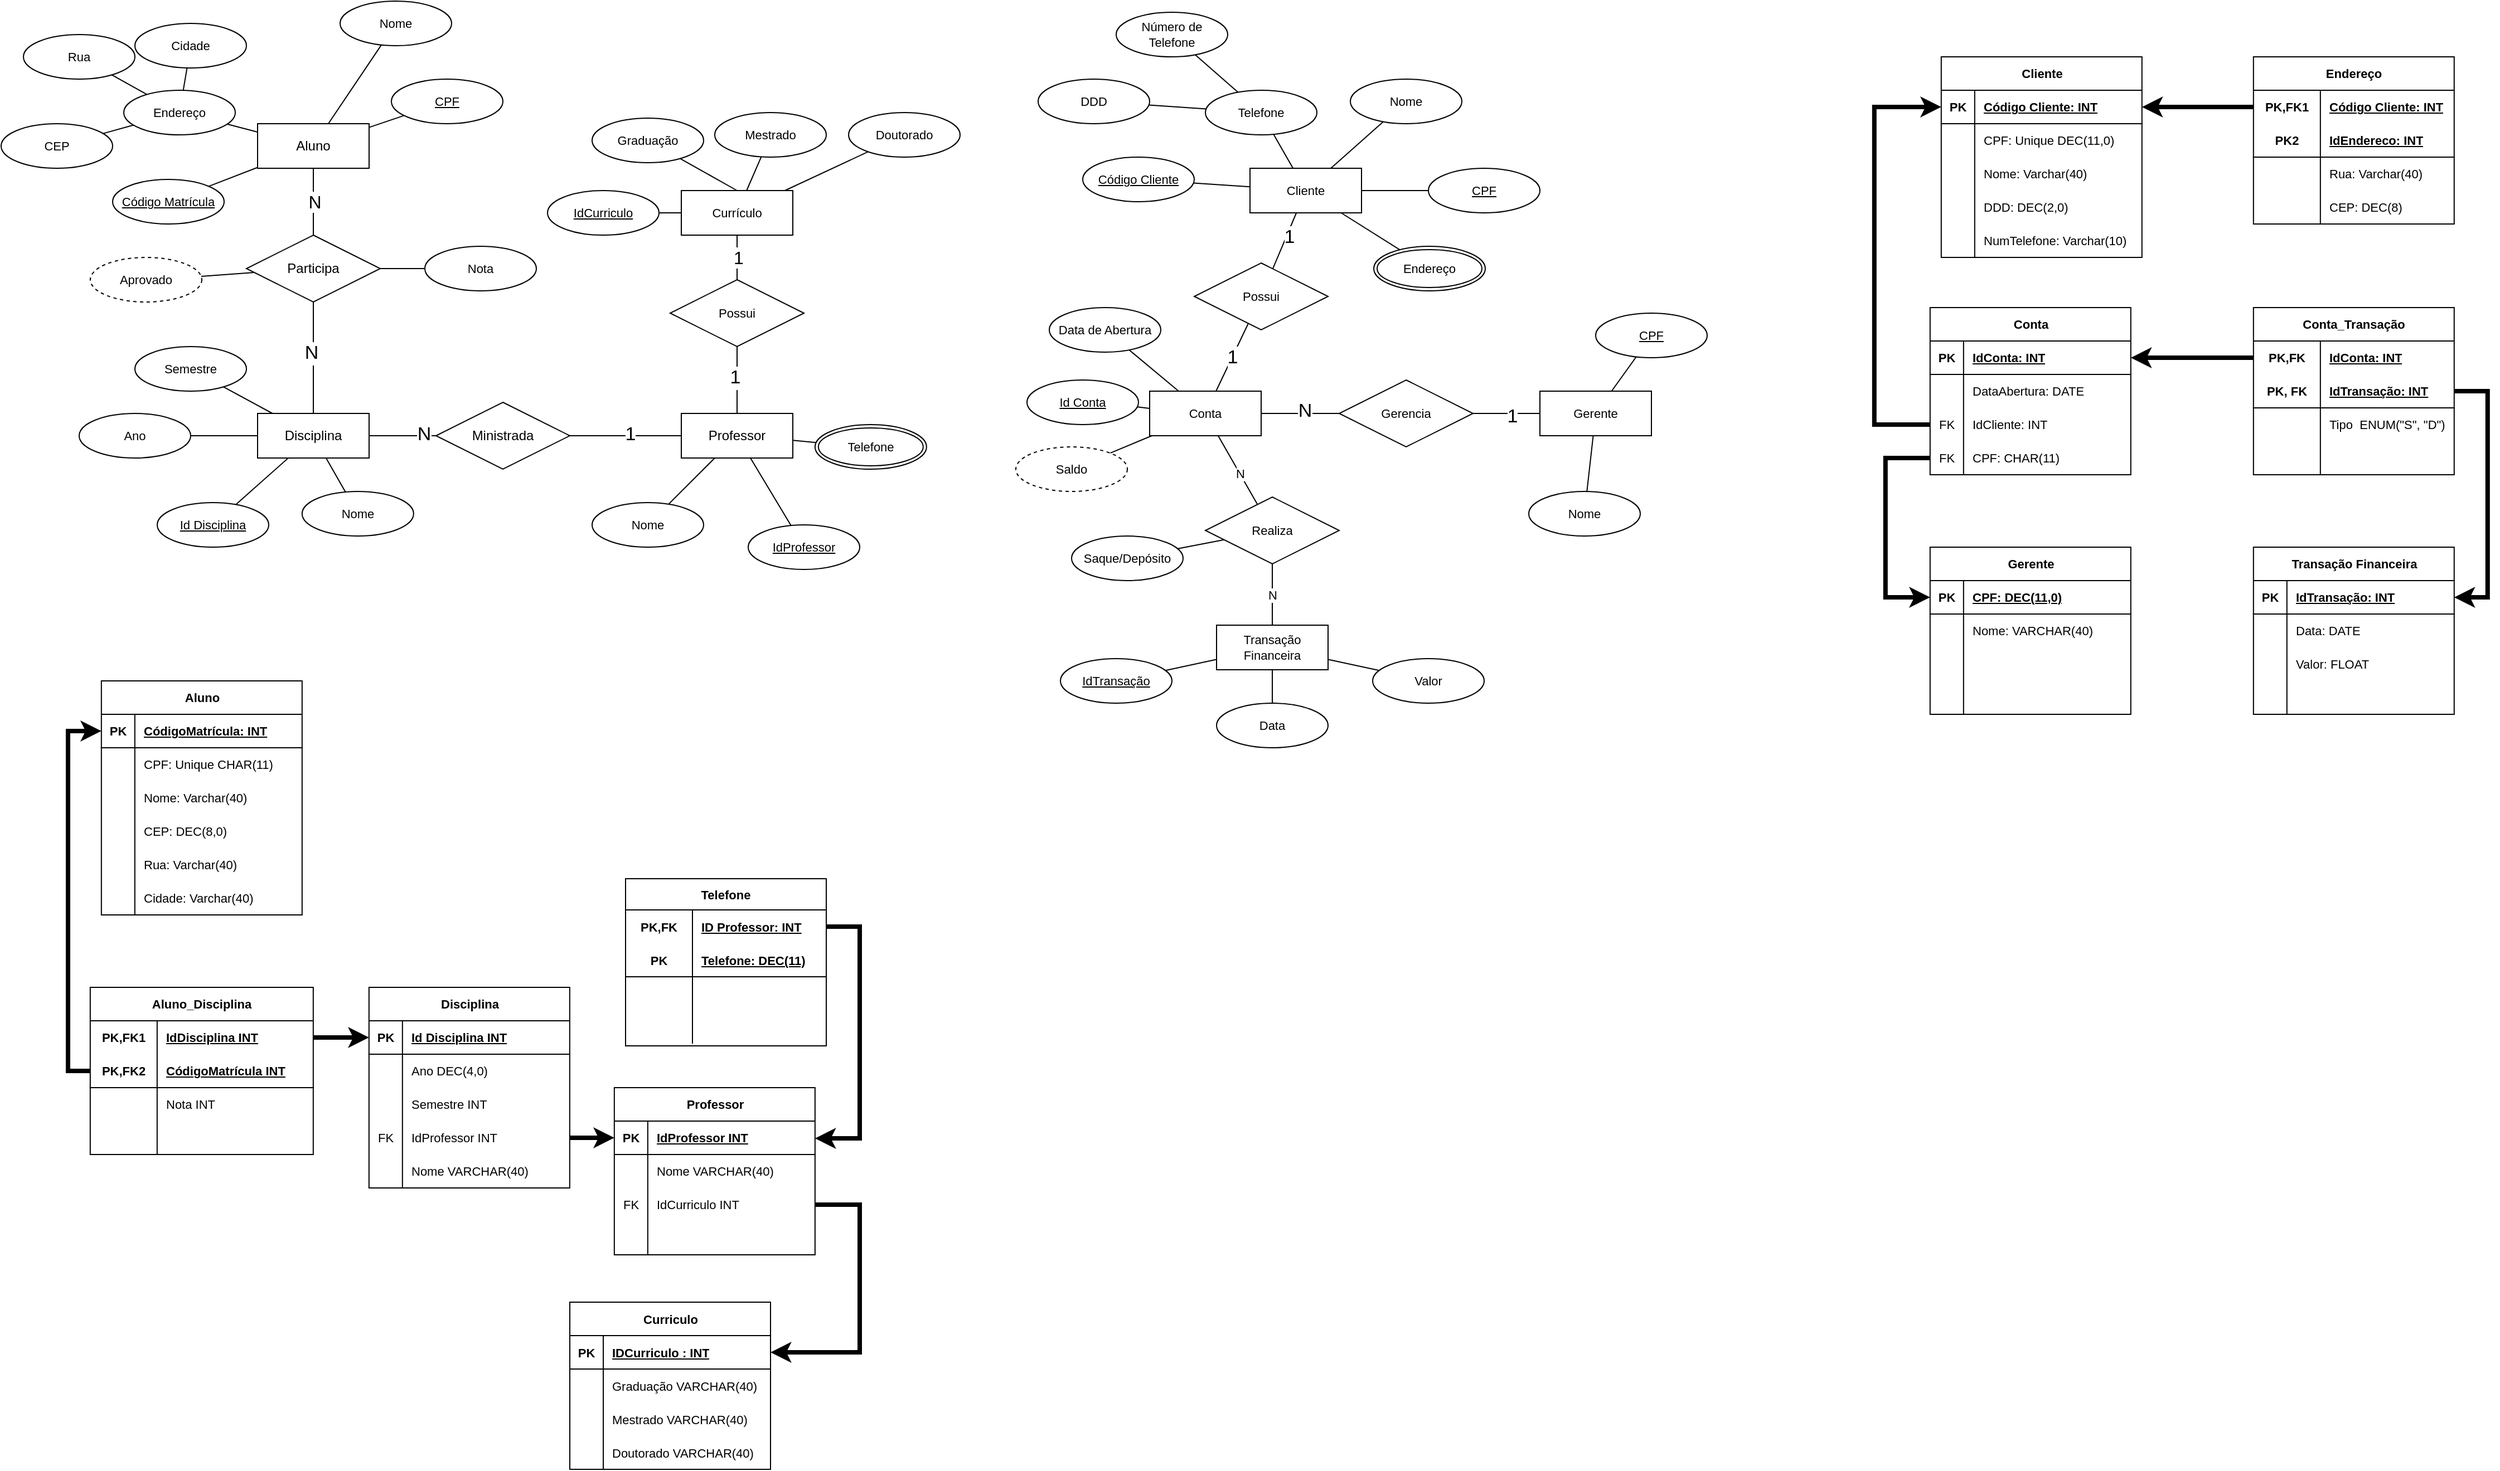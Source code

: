 <mxfile version="22.1.3" type="device">
  <diagram name="Página-1" id="1Dm4I61Y0_KQRSrNg8jK">
    <mxGraphModel dx="1691" dy="1116" grid="1" gridSize="10" guides="1" tooltips="1" connect="1" arrows="1" fold="1" page="1" pageScale="1" pageWidth="827" pageHeight="1169" math="0" shadow="0">
      <root>
        <mxCell id="0" />
        <mxCell id="1" parent="0" />
        <mxCell id="V9OiMVYwnei48G1P5-MQ-17" style="shape=connector;rounded=0;orthogonalLoop=1;jettySize=auto;html=1;labelBackgroundColor=default;strokeColor=default;align=center;verticalAlign=middle;fontFamily=Helvetica;fontSize=11;fontColor=default;endArrow=none;endFill=0;" edge="1" parent="1" source="V9OiMVYwnei48G1P5-MQ-1" target="V9OiMVYwnei48G1P5-MQ-6">
          <mxGeometry relative="1" as="geometry" />
        </mxCell>
        <mxCell id="V9OiMVYwnei48G1P5-MQ-20" value="N" style="edgeLabel;html=1;align=center;verticalAlign=middle;resizable=0;points=[];fontSize=16;fontFamily=Helvetica;fontColor=default;" vertex="1" connectable="0" parent="V9OiMVYwnei48G1P5-MQ-17">
          <mxGeometry x="0.006" y="1" relative="1" as="geometry">
            <mxPoint as="offset" />
          </mxGeometry>
        </mxCell>
        <mxCell id="V9OiMVYwnei48G1P5-MQ-1" value="Aluno" style="whiteSpace=wrap;html=1;align=center;" vertex="1" parent="1">
          <mxGeometry x="240" y="120" width="100" height="40" as="geometry" />
        </mxCell>
        <mxCell id="V9OiMVYwnei48G1P5-MQ-52" style="edgeStyle=none;shape=connector;rounded=0;orthogonalLoop=1;jettySize=auto;html=1;labelBackgroundColor=default;strokeColor=default;align=center;verticalAlign=middle;fontFamily=Helvetica;fontSize=16;fontColor=default;endArrow=none;endFill=0;" edge="1" parent="1" source="V9OiMVYwnei48G1P5-MQ-3">
          <mxGeometry relative="1" as="geometry">
            <mxPoint x="440" y="400" as="targetPoint" />
          </mxGeometry>
        </mxCell>
        <mxCell id="V9OiMVYwnei48G1P5-MQ-55" value="N" style="edgeLabel;html=1;align=center;verticalAlign=middle;resizable=0;points=[];fontSize=17;fontFamily=Helvetica;fontColor=default;" vertex="1" connectable="0" parent="V9OiMVYwnei48G1P5-MQ-52">
          <mxGeometry x="-0.033" y="1" relative="1" as="geometry">
            <mxPoint as="offset" />
          </mxGeometry>
        </mxCell>
        <mxCell id="V9OiMVYwnei48G1P5-MQ-3" value="Disciplina" style="whiteSpace=wrap;html=1;align=center;" vertex="1" parent="1">
          <mxGeometry x="240" y="380" width="100" height="40" as="geometry" />
        </mxCell>
        <mxCell id="V9OiMVYwnei48G1P5-MQ-18" style="shape=connector;rounded=0;orthogonalLoop=1;jettySize=auto;html=1;labelBackgroundColor=default;strokeColor=default;align=center;verticalAlign=middle;fontFamily=Helvetica;fontSize=16;fontColor=default;endArrow=none;endFill=0;" edge="1" parent="1" source="V9OiMVYwnei48G1P5-MQ-6" target="V9OiMVYwnei48G1P5-MQ-3">
          <mxGeometry relative="1" as="geometry" />
        </mxCell>
        <mxCell id="V9OiMVYwnei48G1P5-MQ-19" value="N" style="edgeLabel;html=1;align=center;verticalAlign=middle;resizable=0;points=[];fontSize=17;fontFamily=Helvetica;fontColor=default;" vertex="1" connectable="0" parent="V9OiMVYwnei48G1P5-MQ-18">
          <mxGeometry x="-0.086" y="-2" relative="1" as="geometry">
            <mxPoint as="offset" />
          </mxGeometry>
        </mxCell>
        <mxCell id="V9OiMVYwnei48G1P5-MQ-6" value="Participa" style="shape=rhombus;perimeter=rhombusPerimeter;whiteSpace=wrap;html=1;align=center;" vertex="1" parent="1">
          <mxGeometry x="230" y="220" width="120" height="60" as="geometry" />
        </mxCell>
        <mxCell id="V9OiMVYwnei48G1P5-MQ-22" style="edgeStyle=none;shape=connector;rounded=0;orthogonalLoop=1;jettySize=auto;html=1;labelBackgroundColor=default;strokeColor=default;align=center;verticalAlign=middle;fontFamily=Helvetica;fontSize=11;fontColor=default;endArrow=none;endFill=0;" edge="1" parent="1" source="V9OiMVYwnei48G1P5-MQ-21" target="V9OiMVYwnei48G1P5-MQ-6">
          <mxGeometry relative="1" as="geometry" />
        </mxCell>
        <mxCell id="V9OiMVYwnei48G1P5-MQ-21" value="Nota" style="ellipse;whiteSpace=wrap;html=1;align=center;fontFamily=Helvetica;fontSize=11;fontColor=default;" vertex="1" parent="1">
          <mxGeometry x="390" y="230" width="100" height="40" as="geometry" />
        </mxCell>
        <mxCell id="V9OiMVYwnei48G1P5-MQ-28" style="edgeStyle=none;shape=connector;rounded=0;orthogonalLoop=1;jettySize=auto;html=1;labelBackgroundColor=default;strokeColor=default;align=center;verticalAlign=middle;fontFamily=Helvetica;fontSize=11;fontColor=default;endArrow=none;endFill=0;" edge="1" parent="1" source="V9OiMVYwnei48G1P5-MQ-27" target="V9OiMVYwnei48G1P5-MQ-1">
          <mxGeometry relative="1" as="geometry" />
        </mxCell>
        <mxCell id="V9OiMVYwnei48G1P5-MQ-27" value="Nome" style="ellipse;whiteSpace=wrap;html=1;align=center;fontFamily=Helvetica;fontSize=11;fontColor=default;" vertex="1" parent="1">
          <mxGeometry x="314" y="10" width="100" height="40" as="geometry" />
        </mxCell>
        <mxCell id="V9OiMVYwnei48G1P5-MQ-30" style="edgeStyle=none;shape=connector;rounded=0;orthogonalLoop=1;jettySize=auto;html=1;labelBackgroundColor=default;strokeColor=default;align=center;verticalAlign=middle;fontFamily=Helvetica;fontSize=11;fontColor=default;endArrow=none;endFill=0;" edge="1" parent="1" source="V9OiMVYwnei48G1P5-MQ-29" target="V9OiMVYwnei48G1P5-MQ-1">
          <mxGeometry relative="1" as="geometry" />
        </mxCell>
        <mxCell id="V9OiMVYwnei48G1P5-MQ-29" value="Endereço" style="ellipse;whiteSpace=wrap;html=1;align=center;fontFamily=Helvetica;fontSize=11;fontColor=default;" vertex="1" parent="1">
          <mxGeometry x="120" y="90" width="100" height="40" as="geometry" />
        </mxCell>
        <mxCell id="V9OiMVYwnei48G1P5-MQ-36" style="edgeStyle=none;shape=connector;rounded=0;orthogonalLoop=1;jettySize=auto;html=1;labelBackgroundColor=default;strokeColor=default;align=center;verticalAlign=middle;fontFamily=Helvetica;fontSize=11;fontColor=default;endArrow=none;endFill=0;" edge="1" parent="1" source="V9OiMVYwnei48G1P5-MQ-31" target="V9OiMVYwnei48G1P5-MQ-29">
          <mxGeometry relative="1" as="geometry" />
        </mxCell>
        <mxCell id="V9OiMVYwnei48G1P5-MQ-31" value="Cidade" style="ellipse;whiteSpace=wrap;html=1;align=center;fontFamily=Helvetica;fontSize=11;fontColor=default;" vertex="1" parent="1">
          <mxGeometry x="130" y="30" width="100" height="40" as="geometry" />
        </mxCell>
        <mxCell id="V9OiMVYwnei48G1P5-MQ-35" style="edgeStyle=none;shape=connector;rounded=0;orthogonalLoop=1;jettySize=auto;html=1;labelBackgroundColor=default;strokeColor=default;align=center;verticalAlign=middle;fontFamily=Helvetica;fontSize=11;fontColor=default;endArrow=none;endFill=0;" edge="1" parent="1" source="V9OiMVYwnei48G1P5-MQ-32" target="V9OiMVYwnei48G1P5-MQ-29">
          <mxGeometry relative="1" as="geometry" />
        </mxCell>
        <mxCell id="V9OiMVYwnei48G1P5-MQ-32" value="Rua" style="ellipse;whiteSpace=wrap;html=1;align=center;fontFamily=Helvetica;fontSize=11;fontColor=default;" vertex="1" parent="1">
          <mxGeometry x="30" y="40" width="100" height="40" as="geometry" />
        </mxCell>
        <mxCell id="V9OiMVYwnei48G1P5-MQ-34" style="edgeStyle=none;shape=connector;rounded=0;orthogonalLoop=1;jettySize=auto;html=1;labelBackgroundColor=default;strokeColor=default;align=center;verticalAlign=middle;fontFamily=Helvetica;fontSize=11;fontColor=default;endArrow=none;endFill=0;" edge="1" parent="1" source="V9OiMVYwnei48G1P5-MQ-33" target="V9OiMVYwnei48G1P5-MQ-29">
          <mxGeometry relative="1" as="geometry" />
        </mxCell>
        <mxCell id="V9OiMVYwnei48G1P5-MQ-33" value="CEP" style="ellipse;whiteSpace=wrap;html=1;align=center;fontFamily=Helvetica;fontSize=11;fontColor=default;" vertex="1" parent="1">
          <mxGeometry x="10" y="120" width="100" height="40" as="geometry" />
        </mxCell>
        <mxCell id="V9OiMVYwnei48G1P5-MQ-46" style="edgeStyle=none;shape=connector;rounded=0;orthogonalLoop=1;jettySize=auto;html=1;labelBackgroundColor=default;strokeColor=default;align=center;verticalAlign=middle;fontFamily=Helvetica;fontSize=11;fontColor=default;endArrow=none;endFill=0;" edge="1" parent="1" source="V9OiMVYwnei48G1P5-MQ-45" target="V9OiMVYwnei48G1P5-MQ-1">
          <mxGeometry relative="1" as="geometry" />
        </mxCell>
        <mxCell id="V9OiMVYwnei48G1P5-MQ-45" value="Código Matrícula" style="ellipse;whiteSpace=wrap;html=1;align=center;fontStyle=4;fontFamily=Helvetica;fontSize=11;fontColor=default;" vertex="1" parent="1">
          <mxGeometry x="110" y="170" width="100" height="40" as="geometry" />
        </mxCell>
        <mxCell id="V9OiMVYwnei48G1P5-MQ-48" style="edgeStyle=none;shape=connector;rounded=0;orthogonalLoop=1;jettySize=auto;html=1;labelBackgroundColor=default;strokeColor=default;align=center;verticalAlign=middle;fontFamily=Helvetica;fontSize=11;fontColor=default;endArrow=none;endFill=0;" edge="1" parent="1" source="V9OiMVYwnei48G1P5-MQ-47" target="V9OiMVYwnei48G1P5-MQ-1">
          <mxGeometry relative="1" as="geometry" />
        </mxCell>
        <mxCell id="V9OiMVYwnei48G1P5-MQ-47" value="CPF" style="ellipse;whiteSpace=wrap;html=1;align=center;fontStyle=4;fontFamily=Helvetica;fontSize=11;fontColor=default;" vertex="1" parent="1">
          <mxGeometry x="360" y="80" width="100" height="40" as="geometry" />
        </mxCell>
        <mxCell id="V9OiMVYwnei48G1P5-MQ-58" style="edgeStyle=none;shape=connector;rounded=0;orthogonalLoop=1;jettySize=auto;html=1;labelBackgroundColor=default;strokeColor=default;align=center;verticalAlign=middle;fontFamily=Helvetica;fontSize=16;fontColor=default;endArrow=none;endFill=0;" edge="1" parent="1" source="V9OiMVYwnei48G1P5-MQ-49" target="V9OiMVYwnei48G1P5-MQ-57">
          <mxGeometry relative="1" as="geometry" />
        </mxCell>
        <mxCell id="V9OiMVYwnei48G1P5-MQ-60" value="1" style="edgeLabel;html=1;align=center;verticalAlign=middle;resizable=0;points=[];fontSize=17;fontFamily=Helvetica;fontColor=default;" vertex="1" connectable="0" parent="V9OiMVYwnei48G1P5-MQ-58">
          <mxGeometry x="0.072" y="2" relative="1" as="geometry">
            <mxPoint as="offset" />
          </mxGeometry>
        </mxCell>
        <mxCell id="V9OiMVYwnei48G1P5-MQ-49" value="Professor" style="whiteSpace=wrap;html=1;align=center;" vertex="1" parent="1">
          <mxGeometry x="620" y="380" width="100" height="40" as="geometry" />
        </mxCell>
        <mxCell id="V9OiMVYwnei48G1P5-MQ-53" style="edgeStyle=none;shape=connector;rounded=0;orthogonalLoop=1;jettySize=auto;html=1;labelBackgroundColor=default;strokeColor=default;align=center;verticalAlign=middle;fontFamily=Helvetica;fontSize=16;fontColor=default;endArrow=none;endFill=0;" edge="1" parent="1" source="V9OiMVYwnei48G1P5-MQ-51" target="V9OiMVYwnei48G1P5-MQ-49">
          <mxGeometry relative="1" as="geometry" />
        </mxCell>
        <mxCell id="V9OiMVYwnei48G1P5-MQ-54" value="1" style="edgeLabel;html=1;align=center;verticalAlign=middle;resizable=0;points=[];fontSize=17;fontFamily=Helvetica;fontColor=default;" vertex="1" connectable="0" parent="V9OiMVYwnei48G1P5-MQ-53">
          <mxGeometry x="0.067" y="1" relative="1" as="geometry">
            <mxPoint as="offset" />
          </mxGeometry>
        </mxCell>
        <mxCell id="V9OiMVYwnei48G1P5-MQ-51" value="Ministrada" style="shape=rhombus;perimeter=rhombusPerimeter;whiteSpace=wrap;html=1;align=center;" vertex="1" parent="1">
          <mxGeometry x="400" y="370" width="120" height="60" as="geometry" />
        </mxCell>
        <mxCell id="V9OiMVYwnei48G1P5-MQ-56" value="Currículo" style="whiteSpace=wrap;html=1;align=center;fontFamily=Helvetica;fontSize=11;fontColor=default;" vertex="1" parent="1">
          <mxGeometry x="620" y="180" width="100" height="40" as="geometry" />
        </mxCell>
        <mxCell id="V9OiMVYwnei48G1P5-MQ-59" style="edgeStyle=none;shape=connector;rounded=0;orthogonalLoop=1;jettySize=auto;html=1;labelBackgroundColor=default;strokeColor=default;align=center;verticalAlign=middle;fontFamily=Helvetica;fontSize=11;fontColor=default;endArrow=none;endFill=0;" edge="1" parent="1" source="V9OiMVYwnei48G1P5-MQ-57" target="V9OiMVYwnei48G1P5-MQ-56">
          <mxGeometry relative="1" as="geometry" />
        </mxCell>
        <mxCell id="V9OiMVYwnei48G1P5-MQ-61" value="1" style="edgeLabel;html=1;align=center;verticalAlign=middle;resizable=0;points=[];fontSize=16;fontFamily=Helvetica;fontColor=default;" vertex="1" connectable="0" parent="V9OiMVYwnei48G1P5-MQ-59">
          <mxGeometry x="0.025" y="-1" relative="1" as="geometry">
            <mxPoint as="offset" />
          </mxGeometry>
        </mxCell>
        <mxCell id="V9OiMVYwnei48G1P5-MQ-57" value="Possui" style="shape=rhombus;perimeter=rhombusPerimeter;whiteSpace=wrap;html=1;align=center;fontFamily=Helvetica;fontSize=11;fontColor=default;" vertex="1" parent="1">
          <mxGeometry x="610" y="260" width="120" height="60" as="geometry" />
        </mxCell>
        <mxCell id="V9OiMVYwnei48G1P5-MQ-68" style="edgeStyle=none;shape=connector;rounded=0;orthogonalLoop=1;jettySize=auto;html=1;labelBackgroundColor=default;strokeColor=default;align=center;verticalAlign=middle;fontFamily=Helvetica;fontSize=11;fontColor=default;endArrow=none;endFill=0;" edge="1" parent="1" source="V9OiMVYwnei48G1P5-MQ-62" target="V9OiMVYwnei48G1P5-MQ-3">
          <mxGeometry relative="1" as="geometry" />
        </mxCell>
        <mxCell id="V9OiMVYwnei48G1P5-MQ-62" value="Semestre" style="ellipse;whiteSpace=wrap;html=1;align=center;fontFamily=Helvetica;fontSize=11;fontColor=default;" vertex="1" parent="1">
          <mxGeometry x="130" y="320" width="100" height="40" as="geometry" />
        </mxCell>
        <mxCell id="V9OiMVYwnei48G1P5-MQ-67" style="edgeStyle=none;shape=connector;rounded=0;orthogonalLoop=1;jettySize=auto;html=1;labelBackgroundColor=default;strokeColor=default;align=center;verticalAlign=middle;fontFamily=Helvetica;fontSize=11;fontColor=default;endArrow=none;endFill=0;" edge="1" parent="1" source="V9OiMVYwnei48G1P5-MQ-63" target="V9OiMVYwnei48G1P5-MQ-3">
          <mxGeometry relative="1" as="geometry" />
        </mxCell>
        <mxCell id="V9OiMVYwnei48G1P5-MQ-63" value="Ano" style="ellipse;whiteSpace=wrap;html=1;align=center;fontFamily=Helvetica;fontSize=11;fontColor=default;" vertex="1" parent="1">
          <mxGeometry x="80" y="380" width="100" height="40" as="geometry" />
        </mxCell>
        <mxCell id="V9OiMVYwnei48G1P5-MQ-66" style="edgeStyle=none;shape=connector;rounded=0;orthogonalLoop=1;jettySize=auto;html=1;labelBackgroundColor=default;strokeColor=default;align=center;verticalAlign=middle;fontFamily=Helvetica;fontSize=11;fontColor=default;endArrow=none;endFill=0;" edge="1" parent="1" source="V9OiMVYwnei48G1P5-MQ-65" target="V9OiMVYwnei48G1P5-MQ-3">
          <mxGeometry relative="1" as="geometry" />
        </mxCell>
        <mxCell id="V9OiMVYwnei48G1P5-MQ-65" value="Id Disciplina" style="ellipse;whiteSpace=wrap;html=1;align=center;fontStyle=4;fontFamily=Helvetica;fontSize=11;fontColor=default;" vertex="1" parent="1">
          <mxGeometry x="150" y="460" width="100" height="40" as="geometry" />
        </mxCell>
        <mxCell id="V9OiMVYwnei48G1P5-MQ-72" style="edgeStyle=none;shape=connector;rounded=0;orthogonalLoop=1;jettySize=auto;html=1;labelBackgroundColor=default;strokeColor=default;align=center;verticalAlign=middle;fontFamily=Helvetica;fontSize=11;fontColor=default;endArrow=none;endFill=0;" edge="1" parent="1" source="V9OiMVYwnei48G1P5-MQ-69" target="V9OiMVYwnei48G1P5-MQ-49">
          <mxGeometry relative="1" as="geometry" />
        </mxCell>
        <mxCell id="V9OiMVYwnei48G1P5-MQ-69" value="Nome" style="ellipse;whiteSpace=wrap;html=1;align=center;fontFamily=Helvetica;fontSize=11;fontColor=default;" vertex="1" parent="1">
          <mxGeometry x="540" y="460" width="100" height="40" as="geometry" />
        </mxCell>
        <mxCell id="V9OiMVYwnei48G1P5-MQ-73" style="edgeStyle=none;shape=connector;rounded=0;orthogonalLoop=1;jettySize=auto;html=1;labelBackgroundColor=default;strokeColor=default;align=center;verticalAlign=middle;fontFamily=Helvetica;fontSize=11;fontColor=default;endArrow=none;endFill=0;" edge="1" parent="1" source="V9OiMVYwnei48G1P5-MQ-71" target="V9OiMVYwnei48G1P5-MQ-49">
          <mxGeometry relative="1" as="geometry" />
        </mxCell>
        <mxCell id="V9OiMVYwnei48G1P5-MQ-71" value="IdProfessor" style="ellipse;whiteSpace=wrap;html=1;align=center;fontStyle=4;fontFamily=Helvetica;fontSize=11;fontColor=default;" vertex="1" parent="1">
          <mxGeometry x="680" y="480" width="100" height="40" as="geometry" />
        </mxCell>
        <mxCell id="V9OiMVYwnei48G1P5-MQ-75" style="edgeStyle=none;shape=connector;rounded=0;orthogonalLoop=1;jettySize=auto;html=1;labelBackgroundColor=default;strokeColor=default;align=center;verticalAlign=middle;fontFamily=Helvetica;fontSize=11;fontColor=default;endArrow=none;endFill=0;" edge="1" parent="1" source="V9OiMVYwnei48G1P5-MQ-74" target="V9OiMVYwnei48G1P5-MQ-49">
          <mxGeometry relative="1" as="geometry" />
        </mxCell>
        <mxCell id="V9OiMVYwnei48G1P5-MQ-74" value="Telefone" style="ellipse;shape=doubleEllipse;margin=3;whiteSpace=wrap;html=1;align=center;fontFamily=Helvetica;fontSize=11;fontColor=default;" vertex="1" parent="1">
          <mxGeometry x="739.92" y="390" width="100" height="40" as="geometry" />
        </mxCell>
        <mxCell id="V9OiMVYwnei48G1P5-MQ-77" style="edgeStyle=none;shape=connector;rounded=0;orthogonalLoop=1;jettySize=auto;html=1;labelBackgroundColor=default;strokeColor=default;align=center;verticalAlign=middle;fontFamily=Helvetica;fontSize=11;fontColor=default;endArrow=none;endFill=0;" edge="1" parent="1" source="V9OiMVYwnei48G1P5-MQ-76" target="V9OiMVYwnei48G1P5-MQ-56">
          <mxGeometry relative="1" as="geometry" />
        </mxCell>
        <mxCell id="V9OiMVYwnei48G1P5-MQ-76" value="IdCurriculo" style="ellipse;whiteSpace=wrap;html=1;align=center;fontStyle=4;fontFamily=Helvetica;fontSize=11;fontColor=default;" vertex="1" parent="1">
          <mxGeometry x="500" y="180" width="100" height="40" as="geometry" />
        </mxCell>
        <mxCell id="V9OiMVYwnei48G1P5-MQ-79" value="Aluno" style="shape=table;startSize=30;container=1;collapsible=1;childLayout=tableLayout;fixedRows=1;rowLines=0;fontStyle=1;align=center;resizeLast=1;html=1;fontFamily=Helvetica;fontSize=11;fontColor=default;" vertex="1" parent="1">
          <mxGeometry x="99.92" y="620" width="180" height="210" as="geometry" />
        </mxCell>
        <mxCell id="V9OiMVYwnei48G1P5-MQ-80" value="" style="shape=tableRow;horizontal=0;startSize=0;swimlaneHead=0;swimlaneBody=0;fillColor=none;collapsible=0;dropTarget=0;points=[[0,0.5],[1,0.5]];portConstraint=eastwest;top=0;left=0;right=0;bottom=1;fontFamily=Helvetica;fontSize=11;fontColor=default;" vertex="1" parent="V9OiMVYwnei48G1P5-MQ-79">
          <mxGeometry y="30" width="180" height="30" as="geometry" />
        </mxCell>
        <mxCell id="V9OiMVYwnei48G1P5-MQ-81" value="PK" style="shape=partialRectangle;connectable=0;fillColor=none;top=0;left=0;bottom=0;right=0;fontStyle=1;overflow=hidden;whiteSpace=wrap;html=1;fontFamily=Helvetica;fontSize=11;fontColor=default;" vertex="1" parent="V9OiMVYwnei48G1P5-MQ-80">
          <mxGeometry width="30" height="30" as="geometry">
            <mxRectangle width="30" height="30" as="alternateBounds" />
          </mxGeometry>
        </mxCell>
        <mxCell id="V9OiMVYwnei48G1P5-MQ-82" value="CódigoMatrícula: INT" style="shape=partialRectangle;connectable=0;fillColor=none;top=0;left=0;bottom=0;right=0;align=left;spacingLeft=6;fontStyle=5;overflow=hidden;whiteSpace=wrap;html=1;fontFamily=Helvetica;fontSize=11;fontColor=default;" vertex="1" parent="V9OiMVYwnei48G1P5-MQ-80">
          <mxGeometry x="30" width="150" height="30" as="geometry">
            <mxRectangle width="150" height="30" as="alternateBounds" />
          </mxGeometry>
        </mxCell>
        <mxCell id="V9OiMVYwnei48G1P5-MQ-83" value="" style="shape=tableRow;horizontal=0;startSize=0;swimlaneHead=0;swimlaneBody=0;fillColor=none;collapsible=0;dropTarget=0;points=[[0,0.5],[1,0.5]];portConstraint=eastwest;top=0;left=0;right=0;bottom=0;fontFamily=Helvetica;fontSize=11;fontColor=default;" vertex="1" parent="V9OiMVYwnei48G1P5-MQ-79">
          <mxGeometry y="60" width="180" height="30" as="geometry" />
        </mxCell>
        <mxCell id="V9OiMVYwnei48G1P5-MQ-84" value="" style="shape=partialRectangle;connectable=0;fillColor=none;top=0;left=0;bottom=0;right=0;editable=1;overflow=hidden;whiteSpace=wrap;html=1;fontFamily=Helvetica;fontSize=11;fontColor=default;" vertex="1" parent="V9OiMVYwnei48G1P5-MQ-83">
          <mxGeometry width="30" height="30" as="geometry">
            <mxRectangle width="30" height="30" as="alternateBounds" />
          </mxGeometry>
        </mxCell>
        <mxCell id="V9OiMVYwnei48G1P5-MQ-85" value="CPF: Unique CHAR(11)" style="shape=partialRectangle;connectable=0;fillColor=none;top=0;left=0;bottom=0;right=0;align=left;spacingLeft=6;overflow=hidden;whiteSpace=wrap;html=1;fontFamily=Helvetica;fontSize=11;fontColor=default;" vertex="1" parent="V9OiMVYwnei48G1P5-MQ-83">
          <mxGeometry x="30" width="150" height="30" as="geometry">
            <mxRectangle width="150" height="30" as="alternateBounds" />
          </mxGeometry>
        </mxCell>
        <mxCell id="V9OiMVYwnei48G1P5-MQ-86" value="" style="shape=tableRow;horizontal=0;startSize=0;swimlaneHead=0;swimlaneBody=0;fillColor=none;collapsible=0;dropTarget=0;points=[[0,0.5],[1,0.5]];portConstraint=eastwest;top=0;left=0;right=0;bottom=0;fontFamily=Helvetica;fontSize=11;fontColor=default;" vertex="1" parent="V9OiMVYwnei48G1P5-MQ-79">
          <mxGeometry y="90" width="180" height="30" as="geometry" />
        </mxCell>
        <mxCell id="V9OiMVYwnei48G1P5-MQ-87" value="" style="shape=partialRectangle;connectable=0;fillColor=none;top=0;left=0;bottom=0;right=0;editable=1;overflow=hidden;whiteSpace=wrap;html=1;fontFamily=Helvetica;fontSize=11;fontColor=default;" vertex="1" parent="V9OiMVYwnei48G1P5-MQ-86">
          <mxGeometry width="30" height="30" as="geometry">
            <mxRectangle width="30" height="30" as="alternateBounds" />
          </mxGeometry>
        </mxCell>
        <mxCell id="V9OiMVYwnei48G1P5-MQ-88" value="Nome: Varchar(40)" style="shape=partialRectangle;connectable=0;fillColor=none;top=0;left=0;bottom=0;right=0;align=left;spacingLeft=6;overflow=hidden;whiteSpace=wrap;html=1;fontFamily=Helvetica;fontSize=11;fontColor=default;" vertex="1" parent="V9OiMVYwnei48G1P5-MQ-86">
          <mxGeometry x="30" width="150" height="30" as="geometry">
            <mxRectangle width="150" height="30" as="alternateBounds" />
          </mxGeometry>
        </mxCell>
        <mxCell id="V9OiMVYwnei48G1P5-MQ-89" value="" style="shape=tableRow;horizontal=0;startSize=0;swimlaneHead=0;swimlaneBody=0;fillColor=none;collapsible=0;dropTarget=0;points=[[0,0.5],[1,0.5]];portConstraint=eastwest;top=0;left=0;right=0;bottom=0;fontFamily=Helvetica;fontSize=11;fontColor=default;" vertex="1" parent="V9OiMVYwnei48G1P5-MQ-79">
          <mxGeometry y="120" width="180" height="30" as="geometry" />
        </mxCell>
        <mxCell id="V9OiMVYwnei48G1P5-MQ-90" value="" style="shape=partialRectangle;connectable=0;fillColor=none;top=0;left=0;bottom=0;right=0;editable=1;overflow=hidden;whiteSpace=wrap;html=1;fontFamily=Helvetica;fontSize=11;fontColor=default;" vertex="1" parent="V9OiMVYwnei48G1P5-MQ-89">
          <mxGeometry width="30" height="30" as="geometry">
            <mxRectangle width="30" height="30" as="alternateBounds" />
          </mxGeometry>
        </mxCell>
        <mxCell id="V9OiMVYwnei48G1P5-MQ-91" value="CEP: DEC(8,0)" style="shape=partialRectangle;connectable=0;fillColor=none;top=0;left=0;bottom=0;right=0;align=left;spacingLeft=6;overflow=hidden;whiteSpace=wrap;html=1;fontFamily=Helvetica;fontSize=11;fontColor=default;" vertex="1" parent="V9OiMVYwnei48G1P5-MQ-89">
          <mxGeometry x="30" width="150" height="30" as="geometry">
            <mxRectangle width="150" height="30" as="alternateBounds" />
          </mxGeometry>
        </mxCell>
        <mxCell id="V9OiMVYwnei48G1P5-MQ-92" value="" style="shape=tableRow;horizontal=0;startSize=0;swimlaneHead=0;swimlaneBody=0;fillColor=none;collapsible=0;dropTarget=0;points=[[0,0.5],[1,0.5]];portConstraint=eastwest;top=0;left=0;right=0;bottom=0;fontFamily=Helvetica;fontSize=11;fontColor=default;" vertex="1" parent="V9OiMVYwnei48G1P5-MQ-79">
          <mxGeometry y="150" width="180" height="30" as="geometry" />
        </mxCell>
        <mxCell id="V9OiMVYwnei48G1P5-MQ-93" value="" style="shape=partialRectangle;connectable=0;fillColor=none;top=0;left=0;bottom=0;right=0;editable=1;overflow=hidden;whiteSpace=wrap;html=1;fontFamily=Helvetica;fontSize=11;fontColor=default;" vertex="1" parent="V9OiMVYwnei48G1P5-MQ-92">
          <mxGeometry width="30" height="30" as="geometry">
            <mxRectangle width="30" height="30" as="alternateBounds" />
          </mxGeometry>
        </mxCell>
        <mxCell id="V9OiMVYwnei48G1P5-MQ-94" value="Rua: Varchar(40)" style="shape=partialRectangle;connectable=0;fillColor=none;top=0;left=0;bottom=0;right=0;align=left;spacingLeft=6;overflow=hidden;whiteSpace=wrap;html=1;fontFamily=Helvetica;fontSize=11;fontColor=default;" vertex="1" parent="V9OiMVYwnei48G1P5-MQ-92">
          <mxGeometry x="30" width="150" height="30" as="geometry">
            <mxRectangle width="150" height="30" as="alternateBounds" />
          </mxGeometry>
        </mxCell>
        <mxCell id="V9OiMVYwnei48G1P5-MQ-95" value="" style="shape=tableRow;horizontal=0;startSize=0;swimlaneHead=0;swimlaneBody=0;fillColor=none;collapsible=0;dropTarget=0;points=[[0,0.5],[1,0.5]];portConstraint=eastwest;top=0;left=0;right=0;bottom=0;fontFamily=Helvetica;fontSize=11;fontColor=default;" vertex="1" parent="V9OiMVYwnei48G1P5-MQ-79">
          <mxGeometry y="180" width="180" height="30" as="geometry" />
        </mxCell>
        <mxCell id="V9OiMVYwnei48G1P5-MQ-96" value="" style="shape=partialRectangle;connectable=0;fillColor=none;top=0;left=0;bottom=0;right=0;editable=1;overflow=hidden;whiteSpace=wrap;html=1;fontFamily=Helvetica;fontSize=11;fontColor=default;" vertex="1" parent="V9OiMVYwnei48G1P5-MQ-95">
          <mxGeometry width="30" height="30" as="geometry">
            <mxRectangle width="30" height="30" as="alternateBounds" />
          </mxGeometry>
        </mxCell>
        <mxCell id="V9OiMVYwnei48G1P5-MQ-97" value="Cidade: Varchar(40)" style="shape=partialRectangle;connectable=0;fillColor=none;top=0;left=0;bottom=0;right=0;align=left;spacingLeft=6;overflow=hidden;whiteSpace=wrap;html=1;fontFamily=Helvetica;fontSize=11;fontColor=default;" vertex="1" parent="V9OiMVYwnei48G1P5-MQ-95">
          <mxGeometry x="30" width="150" height="30" as="geometry">
            <mxRectangle width="150" height="30" as="alternateBounds" />
          </mxGeometry>
        </mxCell>
        <mxCell id="V9OiMVYwnei48G1P5-MQ-117" value="Disciplina" style="shape=table;startSize=30;container=1;collapsible=1;childLayout=tableLayout;fixedRows=1;rowLines=0;fontStyle=1;align=center;resizeLast=1;html=1;fontFamily=Helvetica;fontSize=11;fontColor=default;" vertex="1" parent="1">
          <mxGeometry x="339.92" y="895" width="180" height="180" as="geometry" />
        </mxCell>
        <mxCell id="V9OiMVYwnei48G1P5-MQ-118" value="" style="shape=tableRow;horizontal=0;startSize=0;swimlaneHead=0;swimlaneBody=0;fillColor=none;collapsible=0;dropTarget=0;points=[[0,0.5],[1,0.5]];portConstraint=eastwest;top=0;left=0;right=0;bottom=1;fontFamily=Helvetica;fontSize=11;fontColor=default;" vertex="1" parent="V9OiMVYwnei48G1P5-MQ-117">
          <mxGeometry y="30" width="180" height="30" as="geometry" />
        </mxCell>
        <mxCell id="V9OiMVYwnei48G1P5-MQ-119" value="PK" style="shape=partialRectangle;connectable=0;fillColor=none;top=0;left=0;bottom=0;right=0;fontStyle=1;overflow=hidden;whiteSpace=wrap;html=1;fontFamily=Helvetica;fontSize=11;fontColor=default;" vertex="1" parent="V9OiMVYwnei48G1P5-MQ-118">
          <mxGeometry width="30" height="30" as="geometry">
            <mxRectangle width="30" height="30" as="alternateBounds" />
          </mxGeometry>
        </mxCell>
        <mxCell id="V9OiMVYwnei48G1P5-MQ-120" value="Id Disciplina INT" style="shape=partialRectangle;connectable=0;fillColor=none;top=0;left=0;bottom=0;right=0;align=left;spacingLeft=6;fontStyle=5;overflow=hidden;whiteSpace=wrap;html=1;fontFamily=Helvetica;fontSize=11;fontColor=default;" vertex="1" parent="V9OiMVYwnei48G1P5-MQ-118">
          <mxGeometry x="30" width="150" height="30" as="geometry">
            <mxRectangle width="150" height="30" as="alternateBounds" />
          </mxGeometry>
        </mxCell>
        <mxCell id="V9OiMVYwnei48G1P5-MQ-121" value="" style="shape=tableRow;horizontal=0;startSize=0;swimlaneHead=0;swimlaneBody=0;fillColor=none;collapsible=0;dropTarget=0;points=[[0,0.5],[1,0.5]];portConstraint=eastwest;top=0;left=0;right=0;bottom=0;fontFamily=Helvetica;fontSize=11;fontColor=default;" vertex="1" parent="V9OiMVYwnei48G1P5-MQ-117">
          <mxGeometry y="60" width="180" height="30" as="geometry" />
        </mxCell>
        <mxCell id="V9OiMVYwnei48G1P5-MQ-122" value="" style="shape=partialRectangle;connectable=0;fillColor=none;top=0;left=0;bottom=0;right=0;editable=1;overflow=hidden;whiteSpace=wrap;html=1;fontFamily=Helvetica;fontSize=11;fontColor=default;" vertex="1" parent="V9OiMVYwnei48G1P5-MQ-121">
          <mxGeometry width="30" height="30" as="geometry">
            <mxRectangle width="30" height="30" as="alternateBounds" />
          </mxGeometry>
        </mxCell>
        <mxCell id="V9OiMVYwnei48G1P5-MQ-123" value="Ano DEC(4,0)" style="shape=partialRectangle;connectable=0;fillColor=none;top=0;left=0;bottom=0;right=0;align=left;spacingLeft=6;overflow=hidden;whiteSpace=wrap;html=1;fontFamily=Helvetica;fontSize=11;fontColor=default;" vertex="1" parent="V9OiMVYwnei48G1P5-MQ-121">
          <mxGeometry x="30" width="150" height="30" as="geometry">
            <mxRectangle width="150" height="30" as="alternateBounds" />
          </mxGeometry>
        </mxCell>
        <mxCell id="V9OiMVYwnei48G1P5-MQ-124" value="" style="shape=tableRow;horizontal=0;startSize=0;swimlaneHead=0;swimlaneBody=0;fillColor=none;collapsible=0;dropTarget=0;points=[[0,0.5],[1,0.5]];portConstraint=eastwest;top=0;left=0;right=0;bottom=0;fontFamily=Helvetica;fontSize=11;fontColor=default;" vertex="1" parent="V9OiMVYwnei48G1P5-MQ-117">
          <mxGeometry y="90" width="180" height="30" as="geometry" />
        </mxCell>
        <mxCell id="V9OiMVYwnei48G1P5-MQ-125" value="" style="shape=partialRectangle;connectable=0;fillColor=none;top=0;left=0;bottom=0;right=0;editable=1;overflow=hidden;whiteSpace=wrap;html=1;fontFamily=Helvetica;fontSize=11;fontColor=default;" vertex="1" parent="V9OiMVYwnei48G1P5-MQ-124">
          <mxGeometry width="30" height="30" as="geometry">
            <mxRectangle width="30" height="30" as="alternateBounds" />
          </mxGeometry>
        </mxCell>
        <mxCell id="V9OiMVYwnei48G1P5-MQ-126" value="Semestre INT" style="shape=partialRectangle;connectable=0;fillColor=none;top=0;left=0;bottom=0;right=0;align=left;spacingLeft=6;overflow=hidden;whiteSpace=wrap;html=1;fontFamily=Helvetica;fontSize=11;fontColor=default;" vertex="1" parent="V9OiMVYwnei48G1P5-MQ-124">
          <mxGeometry x="30" width="150" height="30" as="geometry">
            <mxRectangle width="150" height="30" as="alternateBounds" />
          </mxGeometry>
        </mxCell>
        <mxCell id="V9OiMVYwnei48G1P5-MQ-127" value="" style="shape=tableRow;horizontal=0;startSize=0;swimlaneHead=0;swimlaneBody=0;fillColor=none;collapsible=0;dropTarget=0;points=[[0,0.5],[1,0.5]];portConstraint=eastwest;top=0;left=0;right=0;bottom=0;fontFamily=Helvetica;fontSize=11;fontColor=default;" vertex="1" parent="V9OiMVYwnei48G1P5-MQ-117">
          <mxGeometry y="120" width="180" height="30" as="geometry" />
        </mxCell>
        <mxCell id="V9OiMVYwnei48G1P5-MQ-128" value="FK" style="shape=partialRectangle;connectable=0;fillColor=none;top=0;left=0;bottom=0;right=0;editable=1;overflow=hidden;whiteSpace=wrap;html=1;fontFamily=Helvetica;fontSize=11;fontColor=default;" vertex="1" parent="V9OiMVYwnei48G1P5-MQ-127">
          <mxGeometry width="30" height="30" as="geometry">
            <mxRectangle width="30" height="30" as="alternateBounds" />
          </mxGeometry>
        </mxCell>
        <mxCell id="V9OiMVYwnei48G1P5-MQ-129" value="IdProfessor&amp;nbsp;INT" style="shape=partialRectangle;connectable=0;fillColor=none;top=0;left=0;bottom=0;right=0;align=left;spacingLeft=6;overflow=hidden;whiteSpace=wrap;html=1;fontFamily=Helvetica;fontSize=11;fontColor=default;" vertex="1" parent="V9OiMVYwnei48G1P5-MQ-127">
          <mxGeometry x="30" width="150" height="30" as="geometry">
            <mxRectangle width="150" height="30" as="alternateBounds" />
          </mxGeometry>
        </mxCell>
        <mxCell id="V9OiMVYwnei48G1P5-MQ-392" value="" style="shape=tableRow;horizontal=0;startSize=0;swimlaneHead=0;swimlaneBody=0;fillColor=none;collapsible=0;dropTarget=0;points=[[0,0.5],[1,0.5]];portConstraint=eastwest;top=0;left=0;right=0;bottom=0;fontFamily=Helvetica;fontSize=11;fontColor=default;" vertex="1" parent="V9OiMVYwnei48G1P5-MQ-117">
          <mxGeometry y="150" width="180" height="30" as="geometry" />
        </mxCell>
        <mxCell id="V9OiMVYwnei48G1P5-MQ-393" value="" style="shape=partialRectangle;connectable=0;fillColor=none;top=0;left=0;bottom=0;right=0;editable=1;overflow=hidden;whiteSpace=wrap;html=1;fontFamily=Helvetica;fontSize=11;fontColor=default;" vertex="1" parent="V9OiMVYwnei48G1P5-MQ-392">
          <mxGeometry width="30" height="30" as="geometry">
            <mxRectangle width="30" height="30" as="alternateBounds" />
          </mxGeometry>
        </mxCell>
        <mxCell id="V9OiMVYwnei48G1P5-MQ-394" value="Nome VARCHAR(40)" style="shape=partialRectangle;connectable=0;fillColor=none;top=0;left=0;bottom=0;right=0;align=left;spacingLeft=6;overflow=hidden;whiteSpace=wrap;html=1;fontFamily=Helvetica;fontSize=11;fontColor=default;" vertex="1" parent="V9OiMVYwnei48G1P5-MQ-392">
          <mxGeometry x="30" width="150" height="30" as="geometry">
            <mxRectangle width="150" height="30" as="alternateBounds" />
          </mxGeometry>
        </mxCell>
        <mxCell id="V9OiMVYwnei48G1P5-MQ-130" value="Professor" style="shape=table;startSize=30;container=1;collapsible=1;childLayout=tableLayout;fixedRows=1;rowLines=0;fontStyle=1;align=center;resizeLast=1;html=1;fontFamily=Helvetica;fontSize=11;fontColor=default;" vertex="1" parent="1">
          <mxGeometry x="559.92" y="985" width="180" height="150" as="geometry" />
        </mxCell>
        <mxCell id="V9OiMVYwnei48G1P5-MQ-131" value="" style="shape=tableRow;horizontal=0;startSize=0;swimlaneHead=0;swimlaneBody=0;fillColor=none;collapsible=0;dropTarget=0;points=[[0,0.5],[1,0.5]];portConstraint=eastwest;top=0;left=0;right=0;bottom=1;fontFamily=Helvetica;fontSize=11;fontColor=default;" vertex="1" parent="V9OiMVYwnei48G1P5-MQ-130">
          <mxGeometry y="30" width="180" height="30" as="geometry" />
        </mxCell>
        <mxCell id="V9OiMVYwnei48G1P5-MQ-132" value="PK" style="shape=partialRectangle;connectable=0;fillColor=none;top=0;left=0;bottom=0;right=0;fontStyle=1;overflow=hidden;whiteSpace=wrap;html=1;fontFamily=Helvetica;fontSize=11;fontColor=default;" vertex="1" parent="V9OiMVYwnei48G1P5-MQ-131">
          <mxGeometry width="30" height="30" as="geometry">
            <mxRectangle width="30" height="30" as="alternateBounds" />
          </mxGeometry>
        </mxCell>
        <mxCell id="V9OiMVYwnei48G1P5-MQ-133" value="IdProfessor INT" style="shape=partialRectangle;connectable=0;fillColor=none;top=0;left=0;bottom=0;right=0;align=left;spacingLeft=6;fontStyle=5;overflow=hidden;whiteSpace=wrap;html=1;fontFamily=Helvetica;fontSize=11;fontColor=default;" vertex="1" parent="V9OiMVYwnei48G1P5-MQ-131">
          <mxGeometry x="30" width="150" height="30" as="geometry">
            <mxRectangle width="150" height="30" as="alternateBounds" />
          </mxGeometry>
        </mxCell>
        <mxCell id="V9OiMVYwnei48G1P5-MQ-134" value="" style="shape=tableRow;horizontal=0;startSize=0;swimlaneHead=0;swimlaneBody=0;fillColor=none;collapsible=0;dropTarget=0;points=[[0,0.5],[1,0.5]];portConstraint=eastwest;top=0;left=0;right=0;bottom=0;fontFamily=Helvetica;fontSize=11;fontColor=default;" vertex="1" parent="V9OiMVYwnei48G1P5-MQ-130">
          <mxGeometry y="60" width="180" height="30" as="geometry" />
        </mxCell>
        <mxCell id="V9OiMVYwnei48G1P5-MQ-135" value="" style="shape=partialRectangle;connectable=0;fillColor=none;top=0;left=0;bottom=0;right=0;editable=1;overflow=hidden;whiteSpace=wrap;html=1;fontFamily=Helvetica;fontSize=11;fontColor=default;" vertex="1" parent="V9OiMVYwnei48G1P5-MQ-134">
          <mxGeometry width="30" height="30" as="geometry">
            <mxRectangle width="30" height="30" as="alternateBounds" />
          </mxGeometry>
        </mxCell>
        <mxCell id="V9OiMVYwnei48G1P5-MQ-136" value="Nome VARCHAR(40)" style="shape=partialRectangle;connectable=0;fillColor=none;top=0;left=0;bottom=0;right=0;align=left;spacingLeft=6;overflow=hidden;whiteSpace=wrap;html=1;fontFamily=Helvetica;fontSize=11;fontColor=default;" vertex="1" parent="V9OiMVYwnei48G1P5-MQ-134">
          <mxGeometry x="30" width="150" height="30" as="geometry">
            <mxRectangle width="150" height="30" as="alternateBounds" />
          </mxGeometry>
        </mxCell>
        <mxCell id="V9OiMVYwnei48G1P5-MQ-137" value="" style="shape=tableRow;horizontal=0;startSize=0;swimlaneHead=0;swimlaneBody=0;fillColor=none;collapsible=0;dropTarget=0;points=[[0,0.5],[1,0.5]];portConstraint=eastwest;top=0;left=0;right=0;bottom=0;fontFamily=Helvetica;fontSize=11;fontColor=default;" vertex="1" parent="V9OiMVYwnei48G1P5-MQ-130">
          <mxGeometry y="90" width="180" height="30" as="geometry" />
        </mxCell>
        <mxCell id="V9OiMVYwnei48G1P5-MQ-138" value="FK" style="shape=partialRectangle;connectable=0;fillColor=none;top=0;left=0;bottom=0;right=0;editable=1;overflow=hidden;whiteSpace=wrap;html=1;fontFamily=Helvetica;fontSize=11;fontColor=default;" vertex="1" parent="V9OiMVYwnei48G1P5-MQ-137">
          <mxGeometry width="30" height="30" as="geometry">
            <mxRectangle width="30" height="30" as="alternateBounds" />
          </mxGeometry>
        </mxCell>
        <mxCell id="V9OiMVYwnei48G1P5-MQ-139" value="IdCurriculo INT" style="shape=partialRectangle;connectable=0;fillColor=none;top=0;left=0;bottom=0;right=0;align=left;spacingLeft=6;overflow=hidden;whiteSpace=wrap;html=1;fontFamily=Helvetica;fontSize=11;fontColor=default;" vertex="1" parent="V9OiMVYwnei48G1P5-MQ-137">
          <mxGeometry x="30" width="150" height="30" as="geometry">
            <mxRectangle width="150" height="30" as="alternateBounds" />
          </mxGeometry>
        </mxCell>
        <mxCell id="V9OiMVYwnei48G1P5-MQ-140" value="" style="shape=tableRow;horizontal=0;startSize=0;swimlaneHead=0;swimlaneBody=0;fillColor=none;collapsible=0;dropTarget=0;points=[[0,0.5],[1,0.5]];portConstraint=eastwest;top=0;left=0;right=0;bottom=0;fontFamily=Helvetica;fontSize=11;fontColor=default;" vertex="1" parent="V9OiMVYwnei48G1P5-MQ-130">
          <mxGeometry y="120" width="180" height="30" as="geometry" />
        </mxCell>
        <mxCell id="V9OiMVYwnei48G1P5-MQ-141" value="" style="shape=partialRectangle;connectable=0;fillColor=none;top=0;left=0;bottom=0;right=0;editable=1;overflow=hidden;whiteSpace=wrap;html=1;fontFamily=Helvetica;fontSize=11;fontColor=default;" vertex="1" parent="V9OiMVYwnei48G1P5-MQ-140">
          <mxGeometry width="30" height="30" as="geometry">
            <mxRectangle width="30" height="30" as="alternateBounds" />
          </mxGeometry>
        </mxCell>
        <mxCell id="V9OiMVYwnei48G1P5-MQ-142" value="" style="shape=partialRectangle;connectable=0;fillColor=none;top=0;left=0;bottom=0;right=0;align=left;spacingLeft=6;overflow=hidden;whiteSpace=wrap;html=1;fontFamily=Helvetica;fontSize=11;fontColor=default;" vertex="1" parent="V9OiMVYwnei48G1P5-MQ-140">
          <mxGeometry x="30" width="150" height="30" as="geometry">
            <mxRectangle width="150" height="30" as="alternateBounds" />
          </mxGeometry>
        </mxCell>
        <mxCell id="V9OiMVYwnei48G1P5-MQ-143" value="Curriculo" style="shape=table;startSize=30;container=1;collapsible=1;childLayout=tableLayout;fixedRows=1;rowLines=0;fontStyle=1;align=center;resizeLast=1;html=1;fontFamily=Helvetica;fontSize=11;fontColor=default;" vertex="1" parent="1">
          <mxGeometry x="520" y="1177.5" width="180" height="150" as="geometry" />
        </mxCell>
        <mxCell id="V9OiMVYwnei48G1P5-MQ-144" value="" style="shape=tableRow;horizontal=0;startSize=0;swimlaneHead=0;swimlaneBody=0;fillColor=none;collapsible=0;dropTarget=0;points=[[0,0.5],[1,0.5]];portConstraint=eastwest;top=0;left=0;right=0;bottom=1;fontFamily=Helvetica;fontSize=11;fontColor=default;" vertex="1" parent="V9OiMVYwnei48G1P5-MQ-143">
          <mxGeometry y="30" width="180" height="30" as="geometry" />
        </mxCell>
        <mxCell id="V9OiMVYwnei48G1P5-MQ-145" value="PK" style="shape=partialRectangle;connectable=0;fillColor=none;top=0;left=0;bottom=0;right=0;fontStyle=1;overflow=hidden;whiteSpace=wrap;html=1;fontFamily=Helvetica;fontSize=11;fontColor=default;" vertex="1" parent="V9OiMVYwnei48G1P5-MQ-144">
          <mxGeometry width="30" height="30" as="geometry">
            <mxRectangle width="30" height="30" as="alternateBounds" />
          </mxGeometry>
        </mxCell>
        <mxCell id="V9OiMVYwnei48G1P5-MQ-146" value="IDCurriculo : INT" style="shape=partialRectangle;connectable=0;fillColor=none;top=0;left=0;bottom=0;right=0;align=left;spacingLeft=6;fontStyle=5;overflow=hidden;whiteSpace=wrap;html=1;fontFamily=Helvetica;fontSize=11;fontColor=default;" vertex="1" parent="V9OiMVYwnei48G1P5-MQ-144">
          <mxGeometry x="30" width="150" height="30" as="geometry">
            <mxRectangle width="150" height="30" as="alternateBounds" />
          </mxGeometry>
        </mxCell>
        <mxCell id="V9OiMVYwnei48G1P5-MQ-147" value="" style="shape=tableRow;horizontal=0;startSize=0;swimlaneHead=0;swimlaneBody=0;fillColor=none;collapsible=0;dropTarget=0;points=[[0,0.5],[1,0.5]];portConstraint=eastwest;top=0;left=0;right=0;bottom=0;fontFamily=Helvetica;fontSize=11;fontColor=default;" vertex="1" parent="V9OiMVYwnei48G1P5-MQ-143">
          <mxGeometry y="60" width="180" height="30" as="geometry" />
        </mxCell>
        <mxCell id="V9OiMVYwnei48G1P5-MQ-148" value="" style="shape=partialRectangle;connectable=0;fillColor=none;top=0;left=0;bottom=0;right=0;editable=1;overflow=hidden;whiteSpace=wrap;html=1;fontFamily=Helvetica;fontSize=11;fontColor=default;" vertex="1" parent="V9OiMVYwnei48G1P5-MQ-147">
          <mxGeometry width="30" height="30" as="geometry">
            <mxRectangle width="30" height="30" as="alternateBounds" />
          </mxGeometry>
        </mxCell>
        <mxCell id="V9OiMVYwnei48G1P5-MQ-149" value="Graduação VARCHAR(40)" style="shape=partialRectangle;connectable=0;fillColor=none;top=0;left=0;bottom=0;right=0;align=left;spacingLeft=6;overflow=hidden;whiteSpace=wrap;html=1;fontFamily=Helvetica;fontSize=11;fontColor=default;" vertex="1" parent="V9OiMVYwnei48G1P5-MQ-147">
          <mxGeometry x="30" width="150" height="30" as="geometry">
            <mxRectangle width="150" height="30" as="alternateBounds" />
          </mxGeometry>
        </mxCell>
        <mxCell id="V9OiMVYwnei48G1P5-MQ-150" value="" style="shape=tableRow;horizontal=0;startSize=0;swimlaneHead=0;swimlaneBody=0;fillColor=none;collapsible=0;dropTarget=0;points=[[0,0.5],[1,0.5]];portConstraint=eastwest;top=0;left=0;right=0;bottom=0;fontFamily=Helvetica;fontSize=11;fontColor=default;" vertex="1" parent="V9OiMVYwnei48G1P5-MQ-143">
          <mxGeometry y="90" width="180" height="30" as="geometry" />
        </mxCell>
        <mxCell id="V9OiMVYwnei48G1P5-MQ-151" value="" style="shape=partialRectangle;connectable=0;fillColor=none;top=0;left=0;bottom=0;right=0;editable=1;overflow=hidden;whiteSpace=wrap;html=1;fontFamily=Helvetica;fontSize=11;fontColor=default;" vertex="1" parent="V9OiMVYwnei48G1P5-MQ-150">
          <mxGeometry width="30" height="30" as="geometry">
            <mxRectangle width="30" height="30" as="alternateBounds" />
          </mxGeometry>
        </mxCell>
        <mxCell id="V9OiMVYwnei48G1P5-MQ-152" value="Mestrado VARCHAR(40)" style="shape=partialRectangle;connectable=0;fillColor=none;top=0;left=0;bottom=0;right=0;align=left;spacingLeft=6;overflow=hidden;whiteSpace=wrap;html=1;fontFamily=Helvetica;fontSize=11;fontColor=default;" vertex="1" parent="V9OiMVYwnei48G1P5-MQ-150">
          <mxGeometry x="30" width="150" height="30" as="geometry">
            <mxRectangle width="150" height="30" as="alternateBounds" />
          </mxGeometry>
        </mxCell>
        <mxCell id="V9OiMVYwnei48G1P5-MQ-153" value="" style="shape=tableRow;horizontal=0;startSize=0;swimlaneHead=0;swimlaneBody=0;fillColor=none;collapsible=0;dropTarget=0;points=[[0,0.5],[1,0.5]];portConstraint=eastwest;top=0;left=0;right=0;bottom=0;fontFamily=Helvetica;fontSize=11;fontColor=default;" vertex="1" parent="V9OiMVYwnei48G1P5-MQ-143">
          <mxGeometry y="120" width="180" height="30" as="geometry" />
        </mxCell>
        <mxCell id="V9OiMVYwnei48G1P5-MQ-154" value="" style="shape=partialRectangle;connectable=0;fillColor=none;top=0;left=0;bottom=0;right=0;editable=1;overflow=hidden;whiteSpace=wrap;html=1;fontFamily=Helvetica;fontSize=11;fontColor=default;" vertex="1" parent="V9OiMVYwnei48G1P5-MQ-153">
          <mxGeometry width="30" height="30" as="geometry">
            <mxRectangle width="30" height="30" as="alternateBounds" />
          </mxGeometry>
        </mxCell>
        <mxCell id="V9OiMVYwnei48G1P5-MQ-155" value="Doutorado VARCHAR(40)" style="shape=partialRectangle;connectable=0;fillColor=none;top=0;left=0;bottom=0;right=0;align=left;spacingLeft=6;overflow=hidden;whiteSpace=wrap;html=1;fontFamily=Helvetica;fontSize=11;fontColor=default;" vertex="1" parent="V9OiMVYwnei48G1P5-MQ-153">
          <mxGeometry x="30" width="150" height="30" as="geometry">
            <mxRectangle width="150" height="30" as="alternateBounds" />
          </mxGeometry>
        </mxCell>
        <mxCell id="V9OiMVYwnei48G1P5-MQ-175" value="Telefone" style="shape=table;startSize=28;container=1;collapsible=1;childLayout=tableLayout;fixedRows=1;rowLines=0;fontStyle=1;align=center;resizeLast=1;html=1;whiteSpace=wrap;fontFamily=Helvetica;fontSize=11;fontColor=default;" vertex="1" parent="1">
          <mxGeometry x="570" y="797.5" width="180" height="150" as="geometry" />
        </mxCell>
        <mxCell id="V9OiMVYwnei48G1P5-MQ-176" value="" style="shape=tableRow;horizontal=0;startSize=0;swimlaneHead=0;swimlaneBody=0;fillColor=none;collapsible=0;dropTarget=0;points=[[0,0.5],[1,0.5]];portConstraint=eastwest;top=0;left=0;right=0;bottom=0;html=1;fontFamily=Helvetica;fontSize=11;fontColor=default;" vertex="1" parent="V9OiMVYwnei48G1P5-MQ-175">
          <mxGeometry y="28" width="180" height="30" as="geometry" />
        </mxCell>
        <mxCell id="V9OiMVYwnei48G1P5-MQ-177" value="PK,FK" style="shape=partialRectangle;connectable=0;fillColor=none;top=0;left=0;bottom=0;right=0;fontStyle=1;overflow=hidden;html=1;whiteSpace=wrap;fontFamily=Helvetica;fontSize=11;fontColor=default;" vertex="1" parent="V9OiMVYwnei48G1P5-MQ-176">
          <mxGeometry width="60" height="30" as="geometry">
            <mxRectangle width="60" height="30" as="alternateBounds" />
          </mxGeometry>
        </mxCell>
        <mxCell id="V9OiMVYwnei48G1P5-MQ-178" value="ID Professor: INT" style="shape=partialRectangle;connectable=0;fillColor=none;top=0;left=0;bottom=0;right=0;align=left;spacingLeft=6;fontStyle=5;overflow=hidden;html=1;whiteSpace=wrap;fontFamily=Helvetica;fontSize=11;fontColor=default;" vertex="1" parent="V9OiMVYwnei48G1P5-MQ-176">
          <mxGeometry x="60" width="120" height="30" as="geometry">
            <mxRectangle width="120" height="30" as="alternateBounds" />
          </mxGeometry>
        </mxCell>
        <mxCell id="V9OiMVYwnei48G1P5-MQ-179" value="" style="shape=tableRow;horizontal=0;startSize=0;swimlaneHead=0;swimlaneBody=0;fillColor=none;collapsible=0;dropTarget=0;points=[[0,0.5],[1,0.5]];portConstraint=eastwest;top=0;left=0;right=0;bottom=1;html=1;fontFamily=Helvetica;fontSize=11;fontColor=default;" vertex="1" parent="V9OiMVYwnei48G1P5-MQ-175">
          <mxGeometry y="58" width="180" height="30" as="geometry" />
        </mxCell>
        <mxCell id="V9OiMVYwnei48G1P5-MQ-180" value="PK" style="shape=partialRectangle;connectable=0;fillColor=none;top=0;left=0;bottom=0;right=0;fontStyle=1;overflow=hidden;html=1;whiteSpace=wrap;fontFamily=Helvetica;fontSize=11;fontColor=default;" vertex="1" parent="V9OiMVYwnei48G1P5-MQ-179">
          <mxGeometry width="60" height="30" as="geometry">
            <mxRectangle width="60" height="30" as="alternateBounds" />
          </mxGeometry>
        </mxCell>
        <mxCell id="V9OiMVYwnei48G1P5-MQ-181" value="Telefone: DEC(11)" style="shape=partialRectangle;connectable=0;fillColor=none;top=0;left=0;bottom=0;right=0;align=left;spacingLeft=6;fontStyle=5;overflow=hidden;html=1;whiteSpace=wrap;fontFamily=Helvetica;fontSize=11;fontColor=default;" vertex="1" parent="V9OiMVYwnei48G1P5-MQ-179">
          <mxGeometry x="60" width="120" height="30" as="geometry">
            <mxRectangle width="120" height="30" as="alternateBounds" />
          </mxGeometry>
        </mxCell>
        <mxCell id="V9OiMVYwnei48G1P5-MQ-182" value="" style="shape=tableRow;horizontal=0;startSize=0;swimlaneHead=0;swimlaneBody=0;fillColor=none;collapsible=0;dropTarget=0;points=[[0,0.5],[1,0.5]];portConstraint=eastwest;top=0;left=0;right=0;bottom=0;html=1;fontFamily=Helvetica;fontSize=11;fontColor=default;" vertex="1" parent="V9OiMVYwnei48G1P5-MQ-175">
          <mxGeometry y="88" width="180" height="30" as="geometry" />
        </mxCell>
        <mxCell id="V9OiMVYwnei48G1P5-MQ-183" value="" style="shape=partialRectangle;connectable=0;fillColor=none;top=0;left=0;bottom=0;right=0;editable=1;overflow=hidden;html=1;whiteSpace=wrap;fontFamily=Helvetica;fontSize=11;fontColor=default;" vertex="1" parent="V9OiMVYwnei48G1P5-MQ-182">
          <mxGeometry width="60" height="30" as="geometry">
            <mxRectangle width="60" height="30" as="alternateBounds" />
          </mxGeometry>
        </mxCell>
        <mxCell id="V9OiMVYwnei48G1P5-MQ-184" value="" style="shape=partialRectangle;connectable=0;fillColor=none;top=0;left=0;bottom=0;right=0;align=left;spacingLeft=6;overflow=hidden;html=1;whiteSpace=wrap;fontFamily=Helvetica;fontSize=11;fontColor=default;" vertex="1" parent="V9OiMVYwnei48G1P5-MQ-182">
          <mxGeometry x="60" width="120" height="30" as="geometry">
            <mxRectangle width="120" height="30" as="alternateBounds" />
          </mxGeometry>
        </mxCell>
        <mxCell id="V9OiMVYwnei48G1P5-MQ-185" value="" style="shape=tableRow;horizontal=0;startSize=0;swimlaneHead=0;swimlaneBody=0;fillColor=none;collapsible=0;dropTarget=0;points=[[0,0.5],[1,0.5]];portConstraint=eastwest;top=0;left=0;right=0;bottom=0;html=1;fontFamily=Helvetica;fontSize=11;fontColor=default;" vertex="1" parent="V9OiMVYwnei48G1P5-MQ-175">
          <mxGeometry y="118" width="180" height="30" as="geometry" />
        </mxCell>
        <mxCell id="V9OiMVYwnei48G1P5-MQ-186" value="" style="shape=partialRectangle;connectable=0;fillColor=none;top=0;left=0;bottom=0;right=0;editable=1;overflow=hidden;html=1;whiteSpace=wrap;fontFamily=Helvetica;fontSize=11;fontColor=default;" vertex="1" parent="V9OiMVYwnei48G1P5-MQ-185">
          <mxGeometry width="60" height="30" as="geometry">
            <mxRectangle width="60" height="30" as="alternateBounds" />
          </mxGeometry>
        </mxCell>
        <mxCell id="V9OiMVYwnei48G1P5-MQ-187" value="" style="shape=partialRectangle;connectable=0;fillColor=none;top=0;left=0;bottom=0;right=0;align=left;spacingLeft=6;overflow=hidden;html=1;whiteSpace=wrap;fontFamily=Helvetica;fontSize=11;fontColor=default;" vertex="1" parent="V9OiMVYwnei48G1P5-MQ-185">
          <mxGeometry x="60" width="120" height="30" as="geometry">
            <mxRectangle width="120" height="30" as="alternateBounds" />
          </mxGeometry>
        </mxCell>
        <mxCell id="V9OiMVYwnei48G1P5-MQ-205" style="edgeStyle=orthogonalEdgeStyle;shape=connector;rounded=0;orthogonalLoop=1;jettySize=auto;html=1;labelBackgroundColor=default;strokeColor=default;strokeWidth=4;align=center;verticalAlign=middle;fontFamily=Helvetica;fontSize=11;fontColor=default;endArrow=classic;endFill=1;entryX=0;entryY=0.5;entryDx=0;entryDy=0;exitX=1;exitY=0.5;exitDx=0;exitDy=0;" edge="1" parent="1" source="V9OiMVYwnei48G1P5-MQ-189" target="V9OiMVYwnei48G1P5-MQ-118">
          <mxGeometry relative="1" as="geometry">
            <mxPoint x="389.92" y="825.0" as="targetPoint" />
          </mxGeometry>
        </mxCell>
        <mxCell id="V9OiMVYwnei48G1P5-MQ-188" value="Aluno_Disciplina" style="shape=table;startSize=30;container=1;collapsible=1;childLayout=tableLayout;fixedRows=1;rowLines=0;fontStyle=1;align=center;resizeLast=1;html=1;whiteSpace=wrap;fontFamily=Helvetica;fontSize=11;fontColor=default;" vertex="1" parent="1">
          <mxGeometry x="89.92" y="895" width="200" height="150" as="geometry" />
        </mxCell>
        <mxCell id="V9OiMVYwnei48G1P5-MQ-189" value="" style="shape=tableRow;horizontal=0;startSize=0;swimlaneHead=0;swimlaneBody=0;fillColor=none;collapsible=0;dropTarget=0;points=[[0,0.5],[1,0.5]];portConstraint=eastwest;top=0;left=0;right=0;bottom=0;html=1;fontFamily=Helvetica;fontSize=11;fontColor=default;" vertex="1" parent="V9OiMVYwnei48G1P5-MQ-188">
          <mxGeometry y="30" width="200" height="30" as="geometry" />
        </mxCell>
        <mxCell id="V9OiMVYwnei48G1P5-MQ-190" value="PK,FK1" style="shape=partialRectangle;connectable=0;fillColor=none;top=0;left=0;bottom=0;right=0;fontStyle=1;overflow=hidden;html=1;whiteSpace=wrap;fontFamily=Helvetica;fontSize=11;fontColor=default;" vertex="1" parent="V9OiMVYwnei48G1P5-MQ-189">
          <mxGeometry width="60" height="30" as="geometry">
            <mxRectangle width="60" height="30" as="alternateBounds" />
          </mxGeometry>
        </mxCell>
        <mxCell id="V9OiMVYwnei48G1P5-MQ-191" value="IdDisciplina INT" style="shape=partialRectangle;connectable=0;fillColor=none;top=0;left=0;bottom=0;right=0;align=left;spacingLeft=6;fontStyle=5;overflow=hidden;html=1;whiteSpace=wrap;fontFamily=Helvetica;fontSize=11;fontColor=default;" vertex="1" parent="V9OiMVYwnei48G1P5-MQ-189">
          <mxGeometry x="60" width="140" height="30" as="geometry">
            <mxRectangle width="140" height="30" as="alternateBounds" />
          </mxGeometry>
        </mxCell>
        <mxCell id="V9OiMVYwnei48G1P5-MQ-192" value="" style="shape=tableRow;horizontal=0;startSize=0;swimlaneHead=0;swimlaneBody=0;fillColor=none;collapsible=0;dropTarget=0;points=[[0,0.5],[1,0.5]];portConstraint=eastwest;top=0;left=0;right=0;bottom=1;html=1;fontFamily=Helvetica;fontSize=11;fontColor=default;" vertex="1" parent="V9OiMVYwnei48G1P5-MQ-188">
          <mxGeometry y="60" width="200" height="30" as="geometry" />
        </mxCell>
        <mxCell id="V9OiMVYwnei48G1P5-MQ-193" value="PK,FK2" style="shape=partialRectangle;connectable=0;fillColor=none;top=0;left=0;bottom=0;right=0;fontStyle=1;overflow=hidden;html=1;whiteSpace=wrap;fontFamily=Helvetica;fontSize=11;fontColor=default;" vertex="1" parent="V9OiMVYwnei48G1P5-MQ-192">
          <mxGeometry width="60" height="30" as="geometry">
            <mxRectangle width="60" height="30" as="alternateBounds" />
          </mxGeometry>
        </mxCell>
        <mxCell id="V9OiMVYwnei48G1P5-MQ-194" value="CódigoMatrícula INT" style="shape=partialRectangle;connectable=0;fillColor=none;top=0;left=0;bottom=0;right=0;align=left;spacingLeft=6;fontStyle=5;overflow=hidden;html=1;whiteSpace=wrap;fontFamily=Helvetica;fontSize=11;fontColor=default;" vertex="1" parent="V9OiMVYwnei48G1P5-MQ-192">
          <mxGeometry x="60" width="140" height="30" as="geometry">
            <mxRectangle width="140" height="30" as="alternateBounds" />
          </mxGeometry>
        </mxCell>
        <mxCell id="V9OiMVYwnei48G1P5-MQ-195" value="" style="shape=tableRow;horizontal=0;startSize=0;swimlaneHead=0;swimlaneBody=0;fillColor=none;collapsible=0;dropTarget=0;points=[[0,0.5],[1,0.5]];portConstraint=eastwest;top=0;left=0;right=0;bottom=0;html=1;fontFamily=Helvetica;fontSize=11;fontColor=default;" vertex="1" parent="V9OiMVYwnei48G1P5-MQ-188">
          <mxGeometry y="90" width="200" height="30" as="geometry" />
        </mxCell>
        <mxCell id="V9OiMVYwnei48G1P5-MQ-196" value="" style="shape=partialRectangle;connectable=0;fillColor=none;top=0;left=0;bottom=0;right=0;editable=1;overflow=hidden;html=1;whiteSpace=wrap;fontFamily=Helvetica;fontSize=11;fontColor=default;" vertex="1" parent="V9OiMVYwnei48G1P5-MQ-195">
          <mxGeometry width="60" height="30" as="geometry">
            <mxRectangle width="60" height="30" as="alternateBounds" />
          </mxGeometry>
        </mxCell>
        <mxCell id="V9OiMVYwnei48G1P5-MQ-197" value="Nota INT" style="shape=partialRectangle;connectable=0;fillColor=none;top=0;left=0;bottom=0;right=0;align=left;spacingLeft=6;overflow=hidden;html=1;whiteSpace=wrap;fontFamily=Helvetica;fontSize=11;fontColor=default;" vertex="1" parent="V9OiMVYwnei48G1P5-MQ-195">
          <mxGeometry x="60" width="140" height="30" as="geometry">
            <mxRectangle width="140" height="30" as="alternateBounds" />
          </mxGeometry>
        </mxCell>
        <mxCell id="V9OiMVYwnei48G1P5-MQ-198" value="" style="shape=tableRow;horizontal=0;startSize=0;swimlaneHead=0;swimlaneBody=0;fillColor=none;collapsible=0;dropTarget=0;points=[[0,0.5],[1,0.5]];portConstraint=eastwest;top=0;left=0;right=0;bottom=0;html=1;fontFamily=Helvetica;fontSize=11;fontColor=default;" vertex="1" parent="V9OiMVYwnei48G1P5-MQ-188">
          <mxGeometry y="120" width="200" height="30" as="geometry" />
        </mxCell>
        <mxCell id="V9OiMVYwnei48G1P5-MQ-199" value="" style="shape=partialRectangle;connectable=0;fillColor=none;top=0;left=0;bottom=0;right=0;editable=1;overflow=hidden;html=1;whiteSpace=wrap;fontFamily=Helvetica;fontSize=11;fontColor=default;" vertex="1" parent="V9OiMVYwnei48G1P5-MQ-198">
          <mxGeometry width="60" height="30" as="geometry">
            <mxRectangle width="60" height="30" as="alternateBounds" />
          </mxGeometry>
        </mxCell>
        <mxCell id="V9OiMVYwnei48G1P5-MQ-200" value="" style="shape=partialRectangle;connectable=0;fillColor=none;top=0;left=0;bottom=0;right=0;align=left;spacingLeft=6;overflow=hidden;html=1;whiteSpace=wrap;fontFamily=Helvetica;fontSize=11;fontColor=default;" vertex="1" parent="V9OiMVYwnei48G1P5-MQ-198">
          <mxGeometry x="60" width="140" height="30" as="geometry">
            <mxRectangle width="140" height="30" as="alternateBounds" />
          </mxGeometry>
        </mxCell>
        <mxCell id="V9OiMVYwnei48G1P5-MQ-201" style="edgeStyle=orthogonalEdgeStyle;shape=connector;rounded=0;orthogonalLoop=1;jettySize=auto;html=1;labelBackgroundColor=default;strokeColor=default;align=center;verticalAlign=middle;fontFamily=Helvetica;fontSize=11;fontColor=default;endArrow=classic;endFill=1;exitX=0;exitY=0.5;exitDx=0;exitDy=0;entryX=0;entryY=0.5;entryDx=0;entryDy=0;strokeWidth=4;" edge="1" parent="1" source="V9OiMVYwnei48G1P5-MQ-188" target="V9OiMVYwnei48G1P5-MQ-80">
          <mxGeometry relative="1" as="geometry">
            <mxPoint x="189.92" y="530" as="targetPoint" />
            <Array as="points">
              <mxPoint x="70" y="970.5" />
              <mxPoint x="70" y="664.5" />
            </Array>
          </mxGeometry>
        </mxCell>
        <mxCell id="V9OiMVYwnei48G1P5-MQ-206" style="edgeStyle=orthogonalEdgeStyle;shape=connector;rounded=0;orthogonalLoop=1;jettySize=auto;html=1;entryX=0;entryY=0.5;entryDx=0;entryDy=0;labelBackgroundColor=default;strokeColor=default;strokeWidth=4;align=center;verticalAlign=middle;fontFamily=Helvetica;fontSize=11;fontColor=default;endArrow=classic;endFill=1;" edge="1" parent="1" source="V9OiMVYwnei48G1P5-MQ-127" target="V9OiMVYwnei48G1P5-MQ-131">
          <mxGeometry relative="1" as="geometry" />
        </mxCell>
        <mxCell id="V9OiMVYwnei48G1P5-MQ-207" style="edgeStyle=orthogonalEdgeStyle;shape=connector;rounded=0;orthogonalLoop=1;jettySize=auto;html=1;labelBackgroundColor=default;strokeColor=default;strokeWidth=4;align=center;verticalAlign=middle;fontFamily=Helvetica;fontSize=11;fontColor=default;endArrow=classic;endFill=1;exitX=1;exitY=0.5;exitDx=0;exitDy=0;entryX=1;entryY=0.5;entryDx=0;entryDy=0;" edge="1" parent="1" source="V9OiMVYwnei48G1P5-MQ-137" target="V9OiMVYwnei48G1P5-MQ-144">
          <mxGeometry relative="1" as="geometry">
            <mxPoint x="769.92" y="1000" as="sourcePoint" />
            <mxPoint x="779.92" y="700" as="targetPoint" />
            <Array as="points">
              <mxPoint x="780" y="1090.5" />
              <mxPoint x="780" y="1222.5" />
            </Array>
          </mxGeometry>
        </mxCell>
        <mxCell id="V9OiMVYwnei48G1P5-MQ-208" style="edgeStyle=orthogonalEdgeStyle;shape=connector;rounded=0;orthogonalLoop=1;jettySize=auto;html=1;exitX=1;exitY=0.5;exitDx=0;exitDy=0;entryX=1;entryY=0.5;entryDx=0;entryDy=0;labelBackgroundColor=default;strokeColor=default;strokeWidth=4;align=center;verticalAlign=middle;fontFamily=Helvetica;fontSize=11;fontColor=default;endArrow=classic;endFill=1;" edge="1" parent="1" source="V9OiMVYwnei48G1P5-MQ-176" target="V9OiMVYwnei48G1P5-MQ-131">
          <mxGeometry relative="1" as="geometry">
            <Array as="points">
              <mxPoint x="780" y="840.5" />
              <mxPoint x="780" y="1030.5" />
              <mxPoint x="740" y="1030.5" />
            </Array>
          </mxGeometry>
        </mxCell>
        <mxCell id="V9OiMVYwnei48G1P5-MQ-225" style="edgeStyle=none;shape=connector;rounded=0;orthogonalLoop=1;jettySize=auto;html=1;labelBackgroundColor=default;strokeColor=default;align=center;verticalAlign=middle;fontFamily=Helvetica;fontSize=11;fontColor=default;endArrow=none;endFill=0;" edge="1" parent="1" source="V9OiMVYwnei48G1P5-MQ-210" target="V9OiMVYwnei48G1P5-MQ-224">
          <mxGeometry relative="1" as="geometry" />
        </mxCell>
        <mxCell id="V9OiMVYwnei48G1P5-MQ-228" value="1" style="edgeLabel;html=1;align=center;verticalAlign=middle;resizable=0;points=[];fontSize=17;fontFamily=Helvetica;fontColor=default;" vertex="1" connectable="0" parent="V9OiMVYwnei48G1P5-MQ-225">
          <mxGeometry x="-0.147" y="2" relative="1" as="geometry">
            <mxPoint as="offset" />
          </mxGeometry>
        </mxCell>
        <mxCell id="V9OiMVYwnei48G1P5-MQ-210" value="Cliente" style="whiteSpace=wrap;html=1;align=center;fontFamily=Helvetica;fontSize=11;fontColor=default;" vertex="1" parent="1">
          <mxGeometry x="1130" y="160" width="100" height="40" as="geometry" />
        </mxCell>
        <mxCell id="V9OiMVYwnei48G1P5-MQ-263" style="edgeStyle=none;shape=connector;rounded=0;orthogonalLoop=1;jettySize=auto;html=1;labelBackgroundColor=default;strokeColor=default;align=center;verticalAlign=middle;fontFamily=Helvetica;fontSize=11;fontColor=default;endArrow=none;endFill=0;" edge="1" parent="1" source="V9OiMVYwnei48G1P5-MQ-210" target="V9OiMVYwnei48G1P5-MQ-262">
          <mxGeometry relative="1" as="geometry" />
        </mxCell>
        <mxCell id="V9OiMVYwnei48G1P5-MQ-211" value="Gerente" style="whiteSpace=wrap;html=1;align=center;fontFamily=Helvetica;fontSize=11;fontColor=default;" vertex="1" parent="1">
          <mxGeometry x="1390" y="360" width="100" height="40" as="geometry" />
        </mxCell>
        <mxCell id="V9OiMVYwnei48G1P5-MQ-216" style="edgeStyle=none;shape=connector;rounded=0;orthogonalLoop=1;jettySize=auto;html=1;labelBackgroundColor=default;strokeColor=default;align=center;verticalAlign=middle;fontFamily=Helvetica;fontSize=11;fontColor=default;endArrow=none;endFill=0;" edge="1" parent="1" source="V9OiMVYwnei48G1P5-MQ-212" target="V9OiMVYwnei48G1P5-MQ-215">
          <mxGeometry relative="1" as="geometry" />
        </mxCell>
        <mxCell id="V9OiMVYwnei48G1P5-MQ-222" value="N" style="edgeLabel;html=1;align=center;verticalAlign=middle;resizable=0;points=[];fontSize=17;fontFamily=Helvetica;fontColor=default;" vertex="1" connectable="0" parent="V9OiMVYwnei48G1P5-MQ-216">
          <mxGeometry x="0.118" y="2" relative="1" as="geometry">
            <mxPoint as="offset" />
          </mxGeometry>
        </mxCell>
        <mxCell id="V9OiMVYwnei48G1P5-MQ-212" value="Conta" style="whiteSpace=wrap;html=1;align=center;fontFamily=Helvetica;fontSize=11;fontColor=default;" vertex="1" parent="1">
          <mxGeometry x="1040" y="360" width="100" height="40" as="geometry" />
        </mxCell>
        <mxCell id="V9OiMVYwnei48G1P5-MQ-217" style="edgeStyle=none;shape=connector;rounded=0;orthogonalLoop=1;jettySize=auto;html=1;labelBackgroundColor=default;strokeColor=default;align=center;verticalAlign=middle;fontFamily=Helvetica;fontSize=11;fontColor=default;endArrow=none;endFill=0;" edge="1" parent="1" source="V9OiMVYwnei48G1P5-MQ-215" target="V9OiMVYwnei48G1P5-MQ-211">
          <mxGeometry relative="1" as="geometry" />
        </mxCell>
        <mxCell id="V9OiMVYwnei48G1P5-MQ-223" value="1" style="edgeLabel;html=1;align=center;verticalAlign=middle;resizable=0;points=[];fontSize=17;fontFamily=Helvetica;fontColor=default;" vertex="1" connectable="0" parent="V9OiMVYwnei48G1P5-MQ-217">
          <mxGeometry x="0.165" y="-3" relative="1" as="geometry">
            <mxPoint as="offset" />
          </mxGeometry>
        </mxCell>
        <mxCell id="V9OiMVYwnei48G1P5-MQ-215" value="Gerencia" style="shape=rhombus;perimeter=rhombusPerimeter;whiteSpace=wrap;html=1;align=center;fontFamily=Helvetica;fontSize=11;fontColor=default;" vertex="1" parent="1">
          <mxGeometry x="1210" y="350" width="120" height="60" as="geometry" />
        </mxCell>
        <mxCell id="V9OiMVYwnei48G1P5-MQ-226" style="edgeStyle=none;shape=connector;rounded=0;orthogonalLoop=1;jettySize=auto;html=1;labelBackgroundColor=default;strokeColor=default;align=center;verticalAlign=middle;fontFamily=Helvetica;fontSize=11;fontColor=default;endArrow=none;endFill=0;" edge="1" parent="1" source="V9OiMVYwnei48G1P5-MQ-224" target="V9OiMVYwnei48G1P5-MQ-212">
          <mxGeometry relative="1" as="geometry" />
        </mxCell>
        <mxCell id="V9OiMVYwnei48G1P5-MQ-227" value="1" style="edgeLabel;html=1;align=center;verticalAlign=middle;resizable=0;points=[];fontSize=17;fontFamily=Helvetica;fontColor=default;" vertex="1" connectable="0" parent="V9OiMVYwnei48G1P5-MQ-226">
          <mxGeometry x="-0.003" relative="1" as="geometry">
            <mxPoint as="offset" />
          </mxGeometry>
        </mxCell>
        <mxCell id="V9OiMVYwnei48G1P5-MQ-224" value="Possui" style="shape=rhombus;perimeter=rhombusPerimeter;whiteSpace=wrap;html=1;align=center;fontFamily=Helvetica;fontSize=11;fontColor=default;" vertex="1" parent="1">
          <mxGeometry x="1080" y="245" width="120" height="60" as="geometry" />
        </mxCell>
        <mxCell id="V9OiMVYwnei48G1P5-MQ-240" style="edgeStyle=none;shape=connector;rounded=0;orthogonalLoop=1;jettySize=auto;html=1;labelBackgroundColor=default;strokeColor=default;align=center;verticalAlign=middle;fontFamily=Helvetica;fontSize=11;fontColor=default;endArrow=none;endFill=0;" edge="1" parent="1" source="V9OiMVYwnei48G1P5-MQ-230" target="V9OiMVYwnei48G1P5-MQ-210">
          <mxGeometry relative="1" as="geometry" />
        </mxCell>
        <mxCell id="V9OiMVYwnei48G1P5-MQ-230" value="Nome" style="ellipse;whiteSpace=wrap;html=1;align=center;fontFamily=Helvetica;fontSize=11;fontColor=default;" vertex="1" parent="1">
          <mxGeometry x="1220" y="80" width="100" height="40" as="geometry" />
        </mxCell>
        <mxCell id="V9OiMVYwnei48G1P5-MQ-231" style="edgeStyle=none;shape=connector;rounded=0;orthogonalLoop=1;jettySize=auto;html=1;labelBackgroundColor=default;strokeColor=default;align=center;verticalAlign=middle;fontFamily=Helvetica;fontSize=11;fontColor=default;endArrow=none;endFill=0;" edge="1" parent="1" source="V9OiMVYwnei48G1P5-MQ-232" target="V9OiMVYwnei48G1P5-MQ-210">
          <mxGeometry relative="1" as="geometry">
            <mxPoint x="1190" y="136" as="targetPoint" />
          </mxGeometry>
        </mxCell>
        <mxCell id="V9OiMVYwnei48G1P5-MQ-232" value="Telefone" style="ellipse;whiteSpace=wrap;html=1;align=center;fontFamily=Helvetica;fontSize=11;fontColor=default;" vertex="1" parent="1">
          <mxGeometry x="1090" y="90" width="100" height="40" as="geometry" />
        </mxCell>
        <mxCell id="V9OiMVYwnei48G1P5-MQ-235" style="edgeStyle=none;shape=connector;rounded=0;orthogonalLoop=1;jettySize=auto;html=1;labelBackgroundColor=default;strokeColor=default;align=center;verticalAlign=middle;fontFamily=Helvetica;fontSize=11;fontColor=default;endArrow=none;endFill=0;" edge="1" parent="1" source="V9OiMVYwnei48G1P5-MQ-236" target="V9OiMVYwnei48G1P5-MQ-232">
          <mxGeometry relative="1" as="geometry" />
        </mxCell>
        <mxCell id="V9OiMVYwnei48G1P5-MQ-236" value="Número de Telefone" style="ellipse;whiteSpace=wrap;html=1;align=center;fontFamily=Helvetica;fontSize=11;fontColor=default;" vertex="1" parent="1">
          <mxGeometry x="1010" y="20" width="100" height="40" as="geometry" />
        </mxCell>
        <mxCell id="V9OiMVYwnei48G1P5-MQ-241" style="edgeStyle=none;shape=connector;rounded=0;orthogonalLoop=1;jettySize=auto;html=1;labelBackgroundColor=default;strokeColor=default;align=center;verticalAlign=middle;fontFamily=Helvetica;fontSize=11;fontColor=default;endArrow=none;endFill=0;" edge="1" parent="1" source="V9OiMVYwnei48G1P5-MQ-237" target="V9OiMVYwnei48G1P5-MQ-232">
          <mxGeometry relative="1" as="geometry" />
        </mxCell>
        <mxCell id="V9OiMVYwnei48G1P5-MQ-237" value="DDD" style="ellipse;whiteSpace=wrap;html=1;align=center;fontFamily=Helvetica;fontSize=11;fontColor=default;" vertex="1" parent="1">
          <mxGeometry x="940" y="80" width="100" height="40" as="geometry" />
        </mxCell>
        <mxCell id="V9OiMVYwnei48G1P5-MQ-238" style="edgeStyle=none;shape=connector;rounded=0;orthogonalLoop=1;jettySize=auto;html=1;labelBackgroundColor=default;strokeColor=default;align=center;verticalAlign=middle;fontFamily=Helvetica;fontSize=11;fontColor=default;endArrow=none;endFill=0;" edge="1" parent="1" source="V9OiMVYwnei48G1P5-MQ-239" target="V9OiMVYwnei48G1P5-MQ-210">
          <mxGeometry relative="1" as="geometry">
            <mxPoint x="1268" y="120" as="targetPoint" />
          </mxGeometry>
        </mxCell>
        <mxCell id="V9OiMVYwnei48G1P5-MQ-239" value="CPF" style="ellipse;whiteSpace=wrap;html=1;align=center;fontStyle=4;fontFamily=Helvetica;fontSize=11;fontColor=default;" vertex="1" parent="1">
          <mxGeometry x="1290" y="160" width="100" height="40" as="geometry" />
        </mxCell>
        <mxCell id="V9OiMVYwnei48G1P5-MQ-243" style="edgeStyle=none;shape=connector;rounded=0;orthogonalLoop=1;jettySize=auto;html=1;labelBackgroundColor=default;strokeColor=default;align=center;verticalAlign=middle;fontFamily=Helvetica;fontSize=11;fontColor=default;endArrow=none;endFill=0;" edge="1" parent="1" source="V9OiMVYwnei48G1P5-MQ-242" target="V9OiMVYwnei48G1P5-MQ-210">
          <mxGeometry relative="1" as="geometry" />
        </mxCell>
        <mxCell id="V9OiMVYwnei48G1P5-MQ-242" value="Código Cliente" style="ellipse;whiteSpace=wrap;html=1;align=center;fontStyle=4;fontFamily=Helvetica;fontSize=11;fontColor=default;" vertex="1" parent="1">
          <mxGeometry x="980" y="150" width="100" height="40" as="geometry" />
        </mxCell>
        <mxCell id="V9OiMVYwnei48G1P5-MQ-245" style="edgeStyle=none;shape=connector;rounded=0;orthogonalLoop=1;jettySize=auto;html=1;labelBackgroundColor=default;strokeColor=default;align=center;verticalAlign=middle;fontFamily=Helvetica;fontSize=11;fontColor=default;endArrow=none;endFill=0;" edge="1" parent="1" source="V9OiMVYwnei48G1P5-MQ-244" target="V9OiMVYwnei48G1P5-MQ-6">
          <mxGeometry relative="1" as="geometry" />
        </mxCell>
        <mxCell id="V9OiMVYwnei48G1P5-MQ-244" value="Aprovado" style="ellipse;whiteSpace=wrap;html=1;align=center;dashed=1;fontFamily=Helvetica;fontSize=11;fontColor=default;" vertex="1" parent="1">
          <mxGeometry x="90" y="240" width="100" height="40" as="geometry" />
        </mxCell>
        <mxCell id="V9OiMVYwnei48G1P5-MQ-246" style="edgeStyle=none;shape=connector;rounded=0;orthogonalLoop=1;jettySize=auto;html=1;labelBackgroundColor=default;strokeColor=default;align=center;verticalAlign=middle;fontFamily=Helvetica;fontSize=11;fontColor=default;endArrow=none;endFill=0;" edge="1" parent="1" source="V9OiMVYwnei48G1P5-MQ-247" target="V9OiMVYwnei48G1P5-MQ-211">
          <mxGeometry relative="1" as="geometry">
            <mxPoint x="1480" y="415" as="targetPoint" />
          </mxGeometry>
        </mxCell>
        <mxCell id="V9OiMVYwnei48G1P5-MQ-247" value="Nome" style="ellipse;whiteSpace=wrap;html=1;align=center;fontFamily=Helvetica;fontSize=11;fontColor=default;" vertex="1" parent="1">
          <mxGeometry x="1380" y="450" width="100" height="40" as="geometry" />
        </mxCell>
        <mxCell id="V9OiMVYwnei48G1P5-MQ-248" style="edgeStyle=none;shape=connector;rounded=0;orthogonalLoop=1;jettySize=auto;html=1;labelBackgroundColor=default;strokeColor=default;align=center;verticalAlign=middle;fontFamily=Helvetica;fontSize=11;fontColor=default;endArrow=none;endFill=0;" edge="1" parent="1" source="V9OiMVYwnei48G1P5-MQ-249" target="V9OiMVYwnei48G1P5-MQ-211">
          <mxGeometry relative="1" as="geometry">
            <mxPoint x="1512" y="415" as="targetPoint" />
          </mxGeometry>
        </mxCell>
        <mxCell id="V9OiMVYwnei48G1P5-MQ-249" value="CPF" style="ellipse;whiteSpace=wrap;html=1;align=center;fontStyle=4;fontFamily=Helvetica;fontSize=11;fontColor=default;" vertex="1" parent="1">
          <mxGeometry x="1440" y="290" width="100" height="40" as="geometry" />
        </mxCell>
        <mxCell id="V9OiMVYwnei48G1P5-MQ-251" value="Transação Financeira" style="whiteSpace=wrap;html=1;align=center;fontFamily=Helvetica;fontSize=11;fontColor=default;" vertex="1" parent="1">
          <mxGeometry x="1100" y="570" width="100" height="40" as="geometry" />
        </mxCell>
        <mxCell id="V9OiMVYwnei48G1P5-MQ-254" style="edgeStyle=none;shape=connector;rounded=0;orthogonalLoop=1;jettySize=auto;html=1;labelBackgroundColor=default;strokeColor=default;align=center;verticalAlign=middle;fontFamily=Helvetica;fontSize=11;fontColor=default;endArrow=none;endFill=0;" edge="1" parent="1" source="V9OiMVYwnei48G1P5-MQ-255" target="V9OiMVYwnei48G1P5-MQ-251">
          <mxGeometry relative="1" as="geometry" />
        </mxCell>
        <mxCell id="V9OiMVYwnei48G1P5-MQ-255" value="IdTransação" style="ellipse;whiteSpace=wrap;html=1;align=center;fontStyle=4;fontFamily=Helvetica;fontSize=11;fontColor=default;" vertex="1" parent="1">
          <mxGeometry x="960" y="600" width="100" height="40" as="geometry" />
        </mxCell>
        <mxCell id="V9OiMVYwnei48G1P5-MQ-259" style="edgeStyle=none;shape=connector;rounded=0;orthogonalLoop=1;jettySize=auto;html=1;labelBackgroundColor=default;strokeColor=default;align=center;verticalAlign=middle;fontFamily=Helvetica;fontSize=11;fontColor=default;endArrow=none;endFill=0;" edge="1" parent="1" source="V9OiMVYwnei48G1P5-MQ-258" target="V9OiMVYwnei48G1P5-MQ-212">
          <mxGeometry relative="1" as="geometry" />
        </mxCell>
        <mxCell id="V9OiMVYwnei48G1P5-MQ-258" value="Data de Abertura" style="ellipse;whiteSpace=wrap;html=1;align=center;fontFamily=Helvetica;fontSize=11;fontColor=default;" vertex="1" parent="1">
          <mxGeometry x="950" y="285" width="100" height="40" as="geometry" />
        </mxCell>
        <mxCell id="V9OiMVYwnei48G1P5-MQ-261" style="edgeStyle=none;shape=connector;rounded=0;orthogonalLoop=1;jettySize=auto;html=1;labelBackgroundColor=default;strokeColor=default;align=center;verticalAlign=middle;fontFamily=Helvetica;fontSize=11;fontColor=default;endArrow=none;endFill=0;" edge="1" parent="1" source="V9OiMVYwnei48G1P5-MQ-260" target="V9OiMVYwnei48G1P5-MQ-212">
          <mxGeometry relative="1" as="geometry" />
        </mxCell>
        <mxCell id="V9OiMVYwnei48G1P5-MQ-260" value="Id Conta" style="ellipse;whiteSpace=wrap;html=1;align=center;fontStyle=4;fontFamily=Helvetica;fontSize=11;fontColor=default;" vertex="1" parent="1">
          <mxGeometry x="930" y="350" width="100" height="40" as="geometry" />
        </mxCell>
        <mxCell id="V9OiMVYwnei48G1P5-MQ-262" value="Endereço" style="ellipse;shape=doubleEllipse;margin=3;whiteSpace=wrap;html=1;align=center;fontFamily=Helvetica;fontSize=11;fontColor=default;" vertex="1" parent="1">
          <mxGeometry x="1241" y="230" width="100" height="40" as="geometry" />
        </mxCell>
        <mxCell id="V9OiMVYwnei48G1P5-MQ-266" style="edgeStyle=none;shape=connector;rounded=0;orthogonalLoop=1;jettySize=auto;html=1;labelBackgroundColor=default;strokeColor=default;align=center;verticalAlign=middle;fontFamily=Helvetica;fontSize=11;fontColor=default;endArrow=none;endFill=0;" edge="1" parent="1" source="V9OiMVYwnei48G1P5-MQ-265" target="V9OiMVYwnei48G1P5-MQ-212">
          <mxGeometry relative="1" as="geometry" />
        </mxCell>
        <mxCell id="V9OiMVYwnei48G1P5-MQ-268" value="N" style="edgeLabel;html=1;align=center;verticalAlign=middle;resizable=0;points=[];fontSize=11;fontFamily=Helvetica;fontColor=default;" vertex="1" connectable="0" parent="V9OiMVYwnei48G1P5-MQ-266">
          <mxGeometry x="-0.104" relative="1" as="geometry">
            <mxPoint as="offset" />
          </mxGeometry>
        </mxCell>
        <mxCell id="V9OiMVYwnei48G1P5-MQ-267" value="N" style="edgeStyle=none;shape=connector;rounded=0;orthogonalLoop=1;jettySize=auto;html=1;labelBackgroundColor=default;strokeColor=default;align=center;verticalAlign=middle;fontFamily=Helvetica;fontSize=11;fontColor=default;endArrow=none;endFill=0;" edge="1" parent="1" source="V9OiMVYwnei48G1P5-MQ-265" target="V9OiMVYwnei48G1P5-MQ-251">
          <mxGeometry relative="1" as="geometry" />
        </mxCell>
        <mxCell id="V9OiMVYwnei48G1P5-MQ-265" value="Realiza" style="shape=rhombus;perimeter=rhombusPerimeter;whiteSpace=wrap;html=1;align=center;fontFamily=Helvetica;fontSize=11;fontColor=default;" vertex="1" parent="1">
          <mxGeometry x="1090" y="455" width="120" height="60" as="geometry" />
        </mxCell>
        <mxCell id="V9OiMVYwnei48G1P5-MQ-271" style="edgeStyle=none;shape=connector;rounded=0;orthogonalLoop=1;jettySize=auto;html=1;labelBackgroundColor=default;strokeColor=default;align=center;verticalAlign=middle;fontFamily=Helvetica;fontSize=11;fontColor=default;endArrow=none;endFill=0;" edge="1" parent="1" source="V9OiMVYwnei48G1P5-MQ-270" target="V9OiMVYwnei48G1P5-MQ-212">
          <mxGeometry relative="1" as="geometry" />
        </mxCell>
        <mxCell id="V9OiMVYwnei48G1P5-MQ-270" value="Saldo" style="ellipse;whiteSpace=wrap;html=1;align=center;dashed=1;fontFamily=Helvetica;fontSize=11;fontColor=default;" vertex="1" parent="1">
          <mxGeometry x="920" y="410" width="100" height="40" as="geometry" />
        </mxCell>
        <mxCell id="V9OiMVYwnei48G1P5-MQ-273" style="edgeStyle=none;shape=connector;rounded=0;orthogonalLoop=1;jettySize=auto;html=1;labelBackgroundColor=default;strokeColor=default;align=center;verticalAlign=middle;fontFamily=Helvetica;fontSize=11;fontColor=default;endArrow=none;endFill=0;" edge="1" parent="1" source="V9OiMVYwnei48G1P5-MQ-272" target="V9OiMVYwnei48G1P5-MQ-251">
          <mxGeometry relative="1" as="geometry" />
        </mxCell>
        <mxCell id="V9OiMVYwnei48G1P5-MQ-272" value="Valor" style="ellipse;whiteSpace=wrap;html=1;align=center;fontFamily=Helvetica;fontSize=11;fontColor=default;" vertex="1" parent="1">
          <mxGeometry x="1240" y="600" width="100" height="40" as="geometry" />
        </mxCell>
        <mxCell id="V9OiMVYwnei48G1P5-MQ-275" style="edgeStyle=none;shape=connector;rounded=0;orthogonalLoop=1;jettySize=auto;html=1;labelBackgroundColor=default;strokeColor=default;align=center;verticalAlign=middle;fontFamily=Helvetica;fontSize=11;fontColor=default;endArrow=none;endFill=0;" edge="1" parent="1" source="V9OiMVYwnei48G1P5-MQ-274" target="V9OiMVYwnei48G1P5-MQ-251">
          <mxGeometry relative="1" as="geometry" />
        </mxCell>
        <mxCell id="V9OiMVYwnei48G1P5-MQ-274" value="Data" style="ellipse;whiteSpace=wrap;html=1;align=center;fontFamily=Helvetica;fontSize=11;fontColor=default;" vertex="1" parent="1">
          <mxGeometry x="1100" y="640" width="100" height="40" as="geometry" />
        </mxCell>
        <mxCell id="V9OiMVYwnei48G1P5-MQ-289" value="Cliente" style="shape=table;startSize=30;container=1;collapsible=1;childLayout=tableLayout;fixedRows=1;rowLines=0;fontStyle=1;align=center;resizeLast=1;html=1;fontFamily=Helvetica;fontSize=11;fontColor=default;" vertex="1" parent="1">
          <mxGeometry x="1749.91" y="60" width="180" height="180" as="geometry" />
        </mxCell>
        <mxCell id="V9OiMVYwnei48G1P5-MQ-290" value="" style="shape=tableRow;horizontal=0;startSize=0;swimlaneHead=0;swimlaneBody=0;fillColor=none;collapsible=0;dropTarget=0;points=[[0,0.5],[1,0.5]];portConstraint=eastwest;top=0;left=0;right=0;bottom=1;fontFamily=Helvetica;fontSize=11;fontColor=default;" vertex="1" parent="V9OiMVYwnei48G1P5-MQ-289">
          <mxGeometry y="30" width="180" height="30" as="geometry" />
        </mxCell>
        <mxCell id="V9OiMVYwnei48G1P5-MQ-291" value="PK" style="shape=partialRectangle;connectable=0;fillColor=none;top=0;left=0;bottom=0;right=0;fontStyle=1;overflow=hidden;whiteSpace=wrap;html=1;fontFamily=Helvetica;fontSize=11;fontColor=default;" vertex="1" parent="V9OiMVYwnei48G1P5-MQ-290">
          <mxGeometry width="30" height="30" as="geometry">
            <mxRectangle width="30" height="30" as="alternateBounds" />
          </mxGeometry>
        </mxCell>
        <mxCell id="V9OiMVYwnei48G1P5-MQ-292" value="Código Cliente: INT" style="shape=partialRectangle;connectable=0;fillColor=none;top=0;left=0;bottom=0;right=0;align=left;spacingLeft=6;fontStyle=5;overflow=hidden;whiteSpace=wrap;html=1;fontFamily=Helvetica;fontSize=11;fontColor=default;" vertex="1" parent="V9OiMVYwnei48G1P5-MQ-290">
          <mxGeometry x="30" width="150" height="30" as="geometry">
            <mxRectangle width="150" height="30" as="alternateBounds" />
          </mxGeometry>
        </mxCell>
        <mxCell id="V9OiMVYwnei48G1P5-MQ-293" value="" style="shape=tableRow;horizontal=0;startSize=0;swimlaneHead=0;swimlaneBody=0;fillColor=none;collapsible=0;dropTarget=0;points=[[0,0.5],[1,0.5]];portConstraint=eastwest;top=0;left=0;right=0;bottom=0;fontFamily=Helvetica;fontSize=11;fontColor=default;" vertex="1" parent="V9OiMVYwnei48G1P5-MQ-289">
          <mxGeometry y="60" width="180" height="30" as="geometry" />
        </mxCell>
        <mxCell id="V9OiMVYwnei48G1P5-MQ-294" value="" style="shape=partialRectangle;connectable=0;fillColor=none;top=0;left=0;bottom=0;right=0;editable=1;overflow=hidden;whiteSpace=wrap;html=1;fontFamily=Helvetica;fontSize=11;fontColor=default;" vertex="1" parent="V9OiMVYwnei48G1P5-MQ-293">
          <mxGeometry width="30" height="30" as="geometry">
            <mxRectangle width="30" height="30" as="alternateBounds" />
          </mxGeometry>
        </mxCell>
        <mxCell id="V9OiMVYwnei48G1P5-MQ-295" value="CPF: Unique DEC(11,0)" style="shape=partialRectangle;connectable=0;fillColor=none;top=0;left=0;bottom=0;right=0;align=left;spacingLeft=6;overflow=hidden;whiteSpace=wrap;html=1;fontFamily=Helvetica;fontSize=11;fontColor=default;" vertex="1" parent="V9OiMVYwnei48G1P5-MQ-293">
          <mxGeometry x="30" width="150" height="30" as="geometry">
            <mxRectangle width="150" height="30" as="alternateBounds" />
          </mxGeometry>
        </mxCell>
        <mxCell id="V9OiMVYwnei48G1P5-MQ-296" value="" style="shape=tableRow;horizontal=0;startSize=0;swimlaneHead=0;swimlaneBody=0;fillColor=none;collapsible=0;dropTarget=0;points=[[0,0.5],[1,0.5]];portConstraint=eastwest;top=0;left=0;right=0;bottom=0;fontFamily=Helvetica;fontSize=11;fontColor=default;" vertex="1" parent="V9OiMVYwnei48G1P5-MQ-289">
          <mxGeometry y="90" width="180" height="30" as="geometry" />
        </mxCell>
        <mxCell id="V9OiMVYwnei48G1P5-MQ-297" value="" style="shape=partialRectangle;connectable=0;fillColor=none;top=0;left=0;bottom=0;right=0;editable=1;overflow=hidden;whiteSpace=wrap;html=1;fontFamily=Helvetica;fontSize=11;fontColor=default;" vertex="1" parent="V9OiMVYwnei48G1P5-MQ-296">
          <mxGeometry width="30" height="30" as="geometry">
            <mxRectangle width="30" height="30" as="alternateBounds" />
          </mxGeometry>
        </mxCell>
        <mxCell id="V9OiMVYwnei48G1P5-MQ-298" value="Nome: Varchar(40)" style="shape=partialRectangle;connectable=0;fillColor=none;top=0;left=0;bottom=0;right=0;align=left;spacingLeft=6;overflow=hidden;whiteSpace=wrap;html=1;fontFamily=Helvetica;fontSize=11;fontColor=default;" vertex="1" parent="V9OiMVYwnei48G1P5-MQ-296">
          <mxGeometry x="30" width="150" height="30" as="geometry">
            <mxRectangle width="150" height="30" as="alternateBounds" />
          </mxGeometry>
        </mxCell>
        <mxCell id="V9OiMVYwnei48G1P5-MQ-299" value="" style="shape=tableRow;horizontal=0;startSize=0;swimlaneHead=0;swimlaneBody=0;fillColor=none;collapsible=0;dropTarget=0;points=[[0,0.5],[1,0.5]];portConstraint=eastwest;top=0;left=0;right=0;bottom=0;fontFamily=Helvetica;fontSize=11;fontColor=default;" vertex="1" parent="V9OiMVYwnei48G1P5-MQ-289">
          <mxGeometry y="120" width="180" height="30" as="geometry" />
        </mxCell>
        <mxCell id="V9OiMVYwnei48G1P5-MQ-300" value="" style="shape=partialRectangle;connectable=0;fillColor=none;top=0;left=0;bottom=0;right=0;editable=1;overflow=hidden;whiteSpace=wrap;html=1;fontFamily=Helvetica;fontSize=11;fontColor=default;" vertex="1" parent="V9OiMVYwnei48G1P5-MQ-299">
          <mxGeometry width="30" height="30" as="geometry">
            <mxRectangle width="30" height="30" as="alternateBounds" />
          </mxGeometry>
        </mxCell>
        <mxCell id="V9OiMVYwnei48G1P5-MQ-301" value="DDD: DEC(2,0)" style="shape=partialRectangle;connectable=0;fillColor=none;top=0;left=0;bottom=0;right=0;align=left;spacingLeft=6;overflow=hidden;whiteSpace=wrap;html=1;fontFamily=Helvetica;fontSize=11;fontColor=default;" vertex="1" parent="V9OiMVYwnei48G1P5-MQ-299">
          <mxGeometry x="30" width="150" height="30" as="geometry">
            <mxRectangle width="150" height="30" as="alternateBounds" />
          </mxGeometry>
        </mxCell>
        <mxCell id="V9OiMVYwnei48G1P5-MQ-302" value="" style="shape=tableRow;horizontal=0;startSize=0;swimlaneHead=0;swimlaneBody=0;fillColor=none;collapsible=0;dropTarget=0;points=[[0,0.5],[1,0.5]];portConstraint=eastwest;top=0;left=0;right=0;bottom=0;fontFamily=Helvetica;fontSize=11;fontColor=default;" vertex="1" parent="V9OiMVYwnei48G1P5-MQ-289">
          <mxGeometry y="150" width="180" height="30" as="geometry" />
        </mxCell>
        <mxCell id="V9OiMVYwnei48G1P5-MQ-303" value="" style="shape=partialRectangle;connectable=0;fillColor=none;top=0;left=0;bottom=0;right=0;editable=1;overflow=hidden;whiteSpace=wrap;html=1;fontFamily=Helvetica;fontSize=11;fontColor=default;" vertex="1" parent="V9OiMVYwnei48G1P5-MQ-302">
          <mxGeometry width="30" height="30" as="geometry">
            <mxRectangle width="30" height="30" as="alternateBounds" />
          </mxGeometry>
        </mxCell>
        <mxCell id="V9OiMVYwnei48G1P5-MQ-304" value="NumTelefone: Varchar(10)" style="shape=partialRectangle;connectable=0;fillColor=none;top=0;left=0;bottom=0;right=0;align=left;spacingLeft=6;overflow=hidden;whiteSpace=wrap;html=1;fontFamily=Helvetica;fontSize=11;fontColor=default;" vertex="1" parent="V9OiMVYwnei48G1P5-MQ-302">
          <mxGeometry x="30" width="150" height="30" as="geometry">
            <mxRectangle width="150" height="30" as="alternateBounds" />
          </mxGeometry>
        </mxCell>
        <mxCell id="V9OiMVYwnei48G1P5-MQ-308" value="Gerente" style="shape=table;startSize=30;container=1;collapsible=1;childLayout=tableLayout;fixedRows=1;rowLines=0;fontStyle=1;align=center;resizeLast=1;html=1;fontFamily=Helvetica;fontSize=11;fontColor=default;" vertex="1" parent="1">
          <mxGeometry x="1739.91" y="500" width="180" height="150" as="geometry" />
        </mxCell>
        <mxCell id="V9OiMVYwnei48G1P5-MQ-309" value="" style="shape=tableRow;horizontal=0;startSize=0;swimlaneHead=0;swimlaneBody=0;fillColor=none;collapsible=0;dropTarget=0;points=[[0,0.5],[1,0.5]];portConstraint=eastwest;top=0;left=0;right=0;bottom=1;fontFamily=Helvetica;fontSize=11;fontColor=default;" vertex="1" parent="V9OiMVYwnei48G1P5-MQ-308">
          <mxGeometry y="30" width="180" height="30" as="geometry" />
        </mxCell>
        <mxCell id="V9OiMVYwnei48G1P5-MQ-310" value="PK" style="shape=partialRectangle;connectable=0;fillColor=none;top=0;left=0;bottom=0;right=0;fontStyle=1;overflow=hidden;whiteSpace=wrap;html=1;fontFamily=Helvetica;fontSize=11;fontColor=default;" vertex="1" parent="V9OiMVYwnei48G1P5-MQ-309">
          <mxGeometry width="30" height="30" as="geometry">
            <mxRectangle width="30" height="30" as="alternateBounds" />
          </mxGeometry>
        </mxCell>
        <mxCell id="V9OiMVYwnei48G1P5-MQ-311" value="CPF: DEC(11,0)" style="shape=partialRectangle;connectable=0;fillColor=none;top=0;left=0;bottom=0;right=0;align=left;spacingLeft=6;fontStyle=5;overflow=hidden;whiteSpace=wrap;html=1;fontFamily=Helvetica;fontSize=11;fontColor=default;" vertex="1" parent="V9OiMVYwnei48G1P5-MQ-309">
          <mxGeometry x="30" width="150" height="30" as="geometry">
            <mxRectangle width="150" height="30" as="alternateBounds" />
          </mxGeometry>
        </mxCell>
        <mxCell id="V9OiMVYwnei48G1P5-MQ-312" value="" style="shape=tableRow;horizontal=0;startSize=0;swimlaneHead=0;swimlaneBody=0;fillColor=none;collapsible=0;dropTarget=0;points=[[0,0.5],[1,0.5]];portConstraint=eastwest;top=0;left=0;right=0;bottom=0;fontFamily=Helvetica;fontSize=11;fontColor=default;" vertex="1" parent="V9OiMVYwnei48G1P5-MQ-308">
          <mxGeometry y="60" width="180" height="30" as="geometry" />
        </mxCell>
        <mxCell id="V9OiMVYwnei48G1P5-MQ-313" value="" style="shape=partialRectangle;connectable=0;fillColor=none;top=0;left=0;bottom=0;right=0;editable=1;overflow=hidden;whiteSpace=wrap;html=1;fontFamily=Helvetica;fontSize=11;fontColor=default;" vertex="1" parent="V9OiMVYwnei48G1P5-MQ-312">
          <mxGeometry width="30" height="30" as="geometry">
            <mxRectangle width="30" height="30" as="alternateBounds" />
          </mxGeometry>
        </mxCell>
        <mxCell id="V9OiMVYwnei48G1P5-MQ-314" value="Nome: VARCHAR(40)" style="shape=partialRectangle;connectable=0;fillColor=none;top=0;left=0;bottom=0;right=0;align=left;spacingLeft=6;overflow=hidden;whiteSpace=wrap;html=1;fontFamily=Helvetica;fontSize=11;fontColor=default;" vertex="1" parent="V9OiMVYwnei48G1P5-MQ-312">
          <mxGeometry x="30" width="150" height="30" as="geometry">
            <mxRectangle width="150" height="30" as="alternateBounds" />
          </mxGeometry>
        </mxCell>
        <mxCell id="V9OiMVYwnei48G1P5-MQ-315" value="" style="shape=tableRow;horizontal=0;startSize=0;swimlaneHead=0;swimlaneBody=0;fillColor=none;collapsible=0;dropTarget=0;points=[[0,0.5],[1,0.5]];portConstraint=eastwest;top=0;left=0;right=0;bottom=0;fontFamily=Helvetica;fontSize=11;fontColor=default;" vertex="1" parent="V9OiMVYwnei48G1P5-MQ-308">
          <mxGeometry y="90" width="180" height="30" as="geometry" />
        </mxCell>
        <mxCell id="V9OiMVYwnei48G1P5-MQ-316" value="" style="shape=partialRectangle;connectable=0;fillColor=none;top=0;left=0;bottom=0;right=0;editable=1;overflow=hidden;whiteSpace=wrap;html=1;fontFamily=Helvetica;fontSize=11;fontColor=default;" vertex="1" parent="V9OiMVYwnei48G1P5-MQ-315">
          <mxGeometry width="30" height="30" as="geometry">
            <mxRectangle width="30" height="30" as="alternateBounds" />
          </mxGeometry>
        </mxCell>
        <mxCell id="V9OiMVYwnei48G1P5-MQ-317" value="" style="shape=partialRectangle;connectable=0;fillColor=none;top=0;left=0;bottom=0;right=0;align=left;spacingLeft=6;overflow=hidden;whiteSpace=wrap;html=1;fontFamily=Helvetica;fontSize=11;fontColor=default;" vertex="1" parent="V9OiMVYwnei48G1P5-MQ-315">
          <mxGeometry x="30" width="150" height="30" as="geometry">
            <mxRectangle width="150" height="30" as="alternateBounds" />
          </mxGeometry>
        </mxCell>
        <mxCell id="V9OiMVYwnei48G1P5-MQ-318" value="" style="shape=tableRow;horizontal=0;startSize=0;swimlaneHead=0;swimlaneBody=0;fillColor=none;collapsible=0;dropTarget=0;points=[[0,0.5],[1,0.5]];portConstraint=eastwest;top=0;left=0;right=0;bottom=0;fontFamily=Helvetica;fontSize=11;fontColor=default;" vertex="1" parent="V9OiMVYwnei48G1P5-MQ-308">
          <mxGeometry y="120" width="180" height="30" as="geometry" />
        </mxCell>
        <mxCell id="V9OiMVYwnei48G1P5-MQ-319" value="" style="shape=partialRectangle;connectable=0;fillColor=none;top=0;left=0;bottom=0;right=0;editable=1;overflow=hidden;whiteSpace=wrap;html=1;fontFamily=Helvetica;fontSize=11;fontColor=default;" vertex="1" parent="V9OiMVYwnei48G1P5-MQ-318">
          <mxGeometry width="30" height="30" as="geometry">
            <mxRectangle width="30" height="30" as="alternateBounds" />
          </mxGeometry>
        </mxCell>
        <mxCell id="V9OiMVYwnei48G1P5-MQ-320" value="" style="shape=partialRectangle;connectable=0;fillColor=none;top=0;left=0;bottom=0;right=0;align=left;spacingLeft=6;overflow=hidden;whiteSpace=wrap;html=1;fontFamily=Helvetica;fontSize=11;fontColor=default;" vertex="1" parent="V9OiMVYwnei48G1P5-MQ-318">
          <mxGeometry x="30" width="150" height="30" as="geometry">
            <mxRectangle width="150" height="30" as="alternateBounds" />
          </mxGeometry>
        </mxCell>
        <mxCell id="V9OiMVYwnei48G1P5-MQ-321" value="Endereço" style="shape=table;startSize=30;container=1;collapsible=1;childLayout=tableLayout;fixedRows=1;rowLines=0;fontStyle=1;align=center;resizeLast=1;html=1;whiteSpace=wrap;fontFamily=Helvetica;fontSize=11;fontColor=default;" vertex="1" parent="1">
          <mxGeometry x="2029.91" y="60" width="180" height="150" as="geometry" />
        </mxCell>
        <mxCell id="V9OiMVYwnei48G1P5-MQ-322" value="" style="shape=tableRow;horizontal=0;startSize=0;swimlaneHead=0;swimlaneBody=0;fillColor=none;collapsible=0;dropTarget=0;points=[[0,0.5],[1,0.5]];portConstraint=eastwest;top=0;left=0;right=0;bottom=0;html=1;fontFamily=Helvetica;fontSize=11;fontColor=default;" vertex="1" parent="V9OiMVYwnei48G1P5-MQ-321">
          <mxGeometry y="30" width="180" height="30" as="geometry" />
        </mxCell>
        <mxCell id="V9OiMVYwnei48G1P5-MQ-323" value="PK,FK1" style="shape=partialRectangle;connectable=0;fillColor=none;top=0;left=0;bottom=0;right=0;fontStyle=1;overflow=hidden;html=1;whiteSpace=wrap;fontFamily=Helvetica;fontSize=11;fontColor=default;" vertex="1" parent="V9OiMVYwnei48G1P5-MQ-322">
          <mxGeometry width="60" height="30" as="geometry">
            <mxRectangle width="60" height="30" as="alternateBounds" />
          </mxGeometry>
        </mxCell>
        <mxCell id="V9OiMVYwnei48G1P5-MQ-324" value="Código Cliente: INT" style="shape=partialRectangle;connectable=0;fillColor=none;top=0;left=0;bottom=0;right=0;align=left;spacingLeft=6;fontStyle=5;overflow=hidden;html=1;whiteSpace=wrap;fontFamily=Helvetica;fontSize=11;fontColor=default;" vertex="1" parent="V9OiMVYwnei48G1P5-MQ-322">
          <mxGeometry x="60" width="120" height="30" as="geometry">
            <mxRectangle width="120" height="30" as="alternateBounds" />
          </mxGeometry>
        </mxCell>
        <mxCell id="V9OiMVYwnei48G1P5-MQ-325" value="" style="shape=tableRow;horizontal=0;startSize=0;swimlaneHead=0;swimlaneBody=0;fillColor=none;collapsible=0;dropTarget=0;points=[[0,0.5],[1,0.5]];portConstraint=eastwest;top=0;left=0;right=0;bottom=1;html=1;fontFamily=Helvetica;fontSize=11;fontColor=default;" vertex="1" parent="V9OiMVYwnei48G1P5-MQ-321">
          <mxGeometry y="60" width="180" height="30" as="geometry" />
        </mxCell>
        <mxCell id="V9OiMVYwnei48G1P5-MQ-326" value="PK2" style="shape=partialRectangle;connectable=0;fillColor=none;top=0;left=0;bottom=0;right=0;fontStyle=1;overflow=hidden;html=1;whiteSpace=wrap;fontFamily=Helvetica;fontSize=11;fontColor=default;" vertex="1" parent="V9OiMVYwnei48G1P5-MQ-325">
          <mxGeometry width="60" height="30" as="geometry">
            <mxRectangle width="60" height="30" as="alternateBounds" />
          </mxGeometry>
        </mxCell>
        <mxCell id="V9OiMVYwnei48G1P5-MQ-327" value="IdEndereco: INT" style="shape=partialRectangle;connectable=0;fillColor=none;top=0;left=0;bottom=0;right=0;align=left;spacingLeft=6;fontStyle=5;overflow=hidden;html=1;whiteSpace=wrap;fontFamily=Helvetica;fontSize=11;fontColor=default;" vertex="1" parent="V9OiMVYwnei48G1P5-MQ-325">
          <mxGeometry x="60" width="120" height="30" as="geometry">
            <mxRectangle width="120" height="30" as="alternateBounds" />
          </mxGeometry>
        </mxCell>
        <mxCell id="V9OiMVYwnei48G1P5-MQ-328" value="" style="shape=tableRow;horizontal=0;startSize=0;swimlaneHead=0;swimlaneBody=0;fillColor=none;collapsible=0;dropTarget=0;points=[[0,0.5],[1,0.5]];portConstraint=eastwest;top=0;left=0;right=0;bottom=0;html=1;fontFamily=Helvetica;fontSize=11;fontColor=default;" vertex="1" parent="V9OiMVYwnei48G1P5-MQ-321">
          <mxGeometry y="90" width="180" height="30" as="geometry" />
        </mxCell>
        <mxCell id="V9OiMVYwnei48G1P5-MQ-329" value="" style="shape=partialRectangle;connectable=0;fillColor=none;top=0;left=0;bottom=0;right=0;editable=1;overflow=hidden;html=1;whiteSpace=wrap;fontFamily=Helvetica;fontSize=11;fontColor=default;" vertex="1" parent="V9OiMVYwnei48G1P5-MQ-328">
          <mxGeometry width="60" height="30" as="geometry">
            <mxRectangle width="60" height="30" as="alternateBounds" />
          </mxGeometry>
        </mxCell>
        <mxCell id="V9OiMVYwnei48G1P5-MQ-330" value="Rua: Varchar(40)" style="shape=partialRectangle;connectable=0;fillColor=none;top=0;left=0;bottom=0;right=0;align=left;spacingLeft=6;overflow=hidden;html=1;whiteSpace=wrap;fontFamily=Helvetica;fontSize=11;fontColor=default;" vertex="1" parent="V9OiMVYwnei48G1P5-MQ-328">
          <mxGeometry x="60" width="120" height="30" as="geometry">
            <mxRectangle width="120" height="30" as="alternateBounds" />
          </mxGeometry>
        </mxCell>
        <mxCell id="V9OiMVYwnei48G1P5-MQ-331" value="" style="shape=tableRow;horizontal=0;startSize=0;swimlaneHead=0;swimlaneBody=0;fillColor=none;collapsible=0;dropTarget=0;points=[[0,0.5],[1,0.5]];portConstraint=eastwest;top=0;left=0;right=0;bottom=0;html=1;fontFamily=Helvetica;fontSize=11;fontColor=default;" vertex="1" parent="V9OiMVYwnei48G1P5-MQ-321">
          <mxGeometry y="120" width="180" height="30" as="geometry" />
        </mxCell>
        <mxCell id="V9OiMVYwnei48G1P5-MQ-332" value="" style="shape=partialRectangle;connectable=0;fillColor=none;top=0;left=0;bottom=0;right=0;editable=1;overflow=hidden;html=1;whiteSpace=wrap;fontFamily=Helvetica;fontSize=11;fontColor=default;" vertex="1" parent="V9OiMVYwnei48G1P5-MQ-331">
          <mxGeometry width="60" height="30" as="geometry">
            <mxRectangle width="60" height="30" as="alternateBounds" />
          </mxGeometry>
        </mxCell>
        <mxCell id="V9OiMVYwnei48G1P5-MQ-333" value="CEP: DEC(8)" style="shape=partialRectangle;connectable=0;fillColor=none;top=0;left=0;bottom=0;right=0;align=left;spacingLeft=6;overflow=hidden;html=1;whiteSpace=wrap;fontFamily=Helvetica;fontSize=11;fontColor=default;" vertex="1" parent="V9OiMVYwnei48G1P5-MQ-331">
          <mxGeometry x="60" width="120" height="30" as="geometry">
            <mxRectangle width="120" height="30" as="alternateBounds" />
          </mxGeometry>
        </mxCell>
        <mxCell id="V9OiMVYwnei48G1P5-MQ-340" value="Transação Financeira" style="shape=table;startSize=30;container=1;collapsible=1;childLayout=tableLayout;fixedRows=1;rowLines=0;fontStyle=1;align=center;resizeLast=1;html=1;fontFamily=Helvetica;fontSize=11;fontColor=default;" vertex="1" parent="1">
          <mxGeometry x="2029.91" y="500" width="180" height="150" as="geometry" />
        </mxCell>
        <mxCell id="V9OiMVYwnei48G1P5-MQ-341" value="" style="shape=tableRow;horizontal=0;startSize=0;swimlaneHead=0;swimlaneBody=0;fillColor=none;collapsible=0;dropTarget=0;points=[[0,0.5],[1,0.5]];portConstraint=eastwest;top=0;left=0;right=0;bottom=1;fontFamily=Helvetica;fontSize=11;fontColor=default;" vertex="1" parent="V9OiMVYwnei48G1P5-MQ-340">
          <mxGeometry y="30" width="180" height="30" as="geometry" />
        </mxCell>
        <mxCell id="V9OiMVYwnei48G1P5-MQ-342" value="PK" style="shape=partialRectangle;connectable=0;fillColor=none;top=0;left=0;bottom=0;right=0;fontStyle=1;overflow=hidden;whiteSpace=wrap;html=1;fontFamily=Helvetica;fontSize=11;fontColor=default;" vertex="1" parent="V9OiMVYwnei48G1P5-MQ-341">
          <mxGeometry width="30" height="30" as="geometry">
            <mxRectangle width="30" height="30" as="alternateBounds" />
          </mxGeometry>
        </mxCell>
        <mxCell id="V9OiMVYwnei48G1P5-MQ-343" value="IdTransação: INT" style="shape=partialRectangle;connectable=0;fillColor=none;top=0;left=0;bottom=0;right=0;align=left;spacingLeft=6;fontStyle=5;overflow=hidden;whiteSpace=wrap;html=1;fontFamily=Helvetica;fontSize=11;fontColor=default;" vertex="1" parent="V9OiMVYwnei48G1P5-MQ-341">
          <mxGeometry x="30" width="150" height="30" as="geometry">
            <mxRectangle width="150" height="30" as="alternateBounds" />
          </mxGeometry>
        </mxCell>
        <mxCell id="V9OiMVYwnei48G1P5-MQ-344" value="" style="shape=tableRow;horizontal=0;startSize=0;swimlaneHead=0;swimlaneBody=0;fillColor=none;collapsible=0;dropTarget=0;points=[[0,0.5],[1,0.5]];portConstraint=eastwest;top=0;left=0;right=0;bottom=0;fontFamily=Helvetica;fontSize=11;fontColor=default;" vertex="1" parent="V9OiMVYwnei48G1P5-MQ-340">
          <mxGeometry y="60" width="180" height="30" as="geometry" />
        </mxCell>
        <mxCell id="V9OiMVYwnei48G1P5-MQ-345" value="" style="shape=partialRectangle;connectable=0;fillColor=none;top=0;left=0;bottom=0;right=0;editable=1;overflow=hidden;whiteSpace=wrap;html=1;fontFamily=Helvetica;fontSize=11;fontColor=default;" vertex="1" parent="V9OiMVYwnei48G1P5-MQ-344">
          <mxGeometry width="30" height="30" as="geometry">
            <mxRectangle width="30" height="30" as="alternateBounds" />
          </mxGeometry>
        </mxCell>
        <mxCell id="V9OiMVYwnei48G1P5-MQ-346" value="Data: DATE" style="shape=partialRectangle;connectable=0;fillColor=none;top=0;left=0;bottom=0;right=0;align=left;spacingLeft=6;overflow=hidden;whiteSpace=wrap;html=1;fontFamily=Helvetica;fontSize=11;fontColor=default;" vertex="1" parent="V9OiMVYwnei48G1P5-MQ-344">
          <mxGeometry x="30" width="150" height="30" as="geometry">
            <mxRectangle width="150" height="30" as="alternateBounds" />
          </mxGeometry>
        </mxCell>
        <mxCell id="V9OiMVYwnei48G1P5-MQ-347" value="" style="shape=tableRow;horizontal=0;startSize=0;swimlaneHead=0;swimlaneBody=0;fillColor=none;collapsible=0;dropTarget=0;points=[[0,0.5],[1,0.5]];portConstraint=eastwest;top=0;left=0;right=0;bottom=0;fontFamily=Helvetica;fontSize=11;fontColor=default;" vertex="1" parent="V9OiMVYwnei48G1P5-MQ-340">
          <mxGeometry y="90" width="180" height="30" as="geometry" />
        </mxCell>
        <mxCell id="V9OiMVYwnei48G1P5-MQ-348" value="" style="shape=partialRectangle;connectable=0;fillColor=none;top=0;left=0;bottom=0;right=0;editable=1;overflow=hidden;whiteSpace=wrap;html=1;fontFamily=Helvetica;fontSize=11;fontColor=default;" vertex="1" parent="V9OiMVYwnei48G1P5-MQ-347">
          <mxGeometry width="30" height="30" as="geometry">
            <mxRectangle width="30" height="30" as="alternateBounds" />
          </mxGeometry>
        </mxCell>
        <mxCell id="V9OiMVYwnei48G1P5-MQ-349" value="Valor: FLOAT" style="shape=partialRectangle;connectable=0;fillColor=none;top=0;left=0;bottom=0;right=0;align=left;spacingLeft=6;overflow=hidden;whiteSpace=wrap;html=1;fontFamily=Helvetica;fontSize=11;fontColor=default;" vertex="1" parent="V9OiMVYwnei48G1P5-MQ-347">
          <mxGeometry x="30" width="150" height="30" as="geometry">
            <mxRectangle width="150" height="30" as="alternateBounds" />
          </mxGeometry>
        </mxCell>
        <mxCell id="V9OiMVYwnei48G1P5-MQ-350" value="" style="shape=tableRow;horizontal=0;startSize=0;swimlaneHead=0;swimlaneBody=0;fillColor=none;collapsible=0;dropTarget=0;points=[[0,0.5],[1,0.5]];portConstraint=eastwest;top=0;left=0;right=0;bottom=0;fontFamily=Helvetica;fontSize=11;fontColor=default;" vertex="1" parent="V9OiMVYwnei48G1P5-MQ-340">
          <mxGeometry y="120" width="180" height="30" as="geometry" />
        </mxCell>
        <mxCell id="V9OiMVYwnei48G1P5-MQ-351" value="" style="shape=partialRectangle;connectable=0;fillColor=none;top=0;left=0;bottom=0;right=0;editable=1;overflow=hidden;whiteSpace=wrap;html=1;fontFamily=Helvetica;fontSize=11;fontColor=default;" vertex="1" parent="V9OiMVYwnei48G1P5-MQ-350">
          <mxGeometry width="30" height="30" as="geometry">
            <mxRectangle width="30" height="30" as="alternateBounds" />
          </mxGeometry>
        </mxCell>
        <mxCell id="V9OiMVYwnei48G1P5-MQ-352" value="" style="shape=partialRectangle;connectable=0;fillColor=none;top=0;left=0;bottom=0;right=0;align=left;spacingLeft=6;overflow=hidden;whiteSpace=wrap;html=1;fontFamily=Helvetica;fontSize=11;fontColor=default;" vertex="1" parent="V9OiMVYwnei48G1P5-MQ-350">
          <mxGeometry x="30" width="150" height="30" as="geometry">
            <mxRectangle width="150" height="30" as="alternateBounds" />
          </mxGeometry>
        </mxCell>
        <mxCell id="V9OiMVYwnei48G1P5-MQ-353" value="Conta" style="shape=table;startSize=30;container=1;collapsible=1;childLayout=tableLayout;fixedRows=1;rowLines=0;fontStyle=1;align=center;resizeLast=1;html=1;fontFamily=Helvetica;fontSize=11;fontColor=default;" vertex="1" parent="1">
          <mxGeometry x="1739.91" y="285" width="180" height="150" as="geometry" />
        </mxCell>
        <mxCell id="V9OiMVYwnei48G1P5-MQ-354" value="" style="shape=tableRow;horizontal=0;startSize=0;swimlaneHead=0;swimlaneBody=0;fillColor=none;collapsible=0;dropTarget=0;points=[[0,0.5],[1,0.5]];portConstraint=eastwest;top=0;left=0;right=0;bottom=1;fontFamily=Helvetica;fontSize=11;fontColor=default;" vertex="1" parent="V9OiMVYwnei48G1P5-MQ-353">
          <mxGeometry y="30" width="180" height="30" as="geometry" />
        </mxCell>
        <mxCell id="V9OiMVYwnei48G1P5-MQ-355" value="PK" style="shape=partialRectangle;connectable=0;fillColor=none;top=0;left=0;bottom=0;right=0;fontStyle=1;overflow=hidden;whiteSpace=wrap;html=1;fontFamily=Helvetica;fontSize=11;fontColor=default;" vertex="1" parent="V9OiMVYwnei48G1P5-MQ-354">
          <mxGeometry width="30" height="30" as="geometry">
            <mxRectangle width="30" height="30" as="alternateBounds" />
          </mxGeometry>
        </mxCell>
        <mxCell id="V9OiMVYwnei48G1P5-MQ-356" value="IdConta: INT" style="shape=partialRectangle;connectable=0;fillColor=none;top=0;left=0;bottom=0;right=0;align=left;spacingLeft=6;fontStyle=5;overflow=hidden;whiteSpace=wrap;html=1;fontFamily=Helvetica;fontSize=11;fontColor=default;" vertex="1" parent="V9OiMVYwnei48G1P5-MQ-354">
          <mxGeometry x="30" width="150" height="30" as="geometry">
            <mxRectangle width="150" height="30" as="alternateBounds" />
          </mxGeometry>
        </mxCell>
        <mxCell id="V9OiMVYwnei48G1P5-MQ-357" value="" style="shape=tableRow;horizontal=0;startSize=0;swimlaneHead=0;swimlaneBody=0;fillColor=none;collapsible=0;dropTarget=0;points=[[0,0.5],[1,0.5]];portConstraint=eastwest;top=0;left=0;right=0;bottom=0;fontFamily=Helvetica;fontSize=11;fontColor=default;" vertex="1" parent="V9OiMVYwnei48G1P5-MQ-353">
          <mxGeometry y="60" width="180" height="30" as="geometry" />
        </mxCell>
        <mxCell id="V9OiMVYwnei48G1P5-MQ-358" value="" style="shape=partialRectangle;connectable=0;fillColor=none;top=0;left=0;bottom=0;right=0;editable=1;overflow=hidden;whiteSpace=wrap;html=1;fontFamily=Helvetica;fontSize=11;fontColor=default;" vertex="1" parent="V9OiMVYwnei48G1P5-MQ-357">
          <mxGeometry width="30" height="30" as="geometry">
            <mxRectangle width="30" height="30" as="alternateBounds" />
          </mxGeometry>
        </mxCell>
        <mxCell id="V9OiMVYwnei48G1P5-MQ-359" value="DataAbertura: DATE" style="shape=partialRectangle;connectable=0;fillColor=none;top=0;left=0;bottom=0;right=0;align=left;spacingLeft=6;overflow=hidden;whiteSpace=wrap;html=1;fontFamily=Helvetica;fontSize=11;fontColor=default;" vertex="1" parent="V9OiMVYwnei48G1P5-MQ-357">
          <mxGeometry x="30" width="150" height="30" as="geometry">
            <mxRectangle width="150" height="30" as="alternateBounds" />
          </mxGeometry>
        </mxCell>
        <mxCell id="V9OiMVYwnei48G1P5-MQ-360" value="" style="shape=tableRow;horizontal=0;startSize=0;swimlaneHead=0;swimlaneBody=0;fillColor=none;collapsible=0;dropTarget=0;points=[[0,0.5],[1,0.5]];portConstraint=eastwest;top=0;left=0;right=0;bottom=0;fontFamily=Helvetica;fontSize=11;fontColor=default;" vertex="1" parent="V9OiMVYwnei48G1P5-MQ-353">
          <mxGeometry y="90" width="180" height="30" as="geometry" />
        </mxCell>
        <mxCell id="V9OiMVYwnei48G1P5-MQ-361" value="FK" style="shape=partialRectangle;connectable=0;fillColor=none;top=0;left=0;bottom=0;right=0;editable=1;overflow=hidden;whiteSpace=wrap;html=1;fontFamily=Helvetica;fontSize=11;fontColor=default;" vertex="1" parent="V9OiMVYwnei48G1P5-MQ-360">
          <mxGeometry width="30" height="30" as="geometry">
            <mxRectangle width="30" height="30" as="alternateBounds" />
          </mxGeometry>
        </mxCell>
        <mxCell id="V9OiMVYwnei48G1P5-MQ-362" value="IdCliente: INT" style="shape=partialRectangle;connectable=0;fillColor=none;top=0;left=0;bottom=0;right=0;align=left;spacingLeft=6;overflow=hidden;whiteSpace=wrap;html=1;fontFamily=Helvetica;fontSize=11;fontColor=default;" vertex="1" parent="V9OiMVYwnei48G1P5-MQ-360">
          <mxGeometry x="30" width="150" height="30" as="geometry">
            <mxRectangle width="150" height="30" as="alternateBounds" />
          </mxGeometry>
        </mxCell>
        <mxCell id="V9OiMVYwnei48G1P5-MQ-363" value="" style="shape=tableRow;horizontal=0;startSize=0;swimlaneHead=0;swimlaneBody=0;fillColor=none;collapsible=0;dropTarget=0;points=[[0,0.5],[1,0.5]];portConstraint=eastwest;top=0;left=0;right=0;bottom=0;fontFamily=Helvetica;fontSize=11;fontColor=default;" vertex="1" parent="V9OiMVYwnei48G1P5-MQ-353">
          <mxGeometry y="120" width="180" height="30" as="geometry" />
        </mxCell>
        <mxCell id="V9OiMVYwnei48G1P5-MQ-364" value="FK" style="shape=partialRectangle;connectable=0;fillColor=none;top=0;left=0;bottom=0;right=0;editable=1;overflow=hidden;whiteSpace=wrap;html=1;fontFamily=Helvetica;fontSize=11;fontColor=default;" vertex="1" parent="V9OiMVYwnei48G1P5-MQ-363">
          <mxGeometry width="30" height="30" as="geometry">
            <mxRectangle width="30" height="30" as="alternateBounds" />
          </mxGeometry>
        </mxCell>
        <mxCell id="V9OiMVYwnei48G1P5-MQ-365" value="CPF: CHAR(11)" style="shape=partialRectangle;connectable=0;fillColor=none;top=0;left=0;bottom=0;right=0;align=left;spacingLeft=6;overflow=hidden;whiteSpace=wrap;html=1;fontFamily=Helvetica;fontSize=11;fontColor=default;" vertex="1" parent="V9OiMVYwnei48G1P5-MQ-363">
          <mxGeometry x="30" width="150" height="30" as="geometry">
            <mxRectangle width="150" height="30" as="alternateBounds" />
          </mxGeometry>
        </mxCell>
        <mxCell id="V9OiMVYwnei48G1P5-MQ-367" value="Conta_Transação" style="shape=table;startSize=30;container=1;collapsible=1;childLayout=tableLayout;fixedRows=1;rowLines=0;fontStyle=1;align=center;resizeLast=1;html=1;whiteSpace=wrap;fontFamily=Helvetica;fontSize=11;fontColor=default;" vertex="1" parent="1">
          <mxGeometry x="2029.91" y="285" width="180" height="150" as="geometry" />
        </mxCell>
        <mxCell id="V9OiMVYwnei48G1P5-MQ-368" value="" style="shape=tableRow;horizontal=0;startSize=0;swimlaneHead=0;swimlaneBody=0;fillColor=none;collapsible=0;dropTarget=0;points=[[0,0.5],[1,0.5]];portConstraint=eastwest;top=0;left=0;right=0;bottom=0;html=1;fontFamily=Helvetica;fontSize=11;fontColor=default;" vertex="1" parent="V9OiMVYwnei48G1P5-MQ-367">
          <mxGeometry y="30" width="180" height="30" as="geometry" />
        </mxCell>
        <mxCell id="V9OiMVYwnei48G1P5-MQ-369" value="PK,FK" style="shape=partialRectangle;connectable=0;fillColor=none;top=0;left=0;bottom=0;right=0;fontStyle=1;overflow=hidden;html=1;whiteSpace=wrap;fontFamily=Helvetica;fontSize=11;fontColor=default;" vertex="1" parent="V9OiMVYwnei48G1P5-MQ-368">
          <mxGeometry width="60" height="30" as="geometry">
            <mxRectangle width="60" height="30" as="alternateBounds" />
          </mxGeometry>
        </mxCell>
        <mxCell id="V9OiMVYwnei48G1P5-MQ-370" value="IdConta: INT" style="shape=partialRectangle;connectable=0;fillColor=none;top=0;left=0;bottom=0;right=0;align=left;spacingLeft=6;fontStyle=5;overflow=hidden;html=1;whiteSpace=wrap;fontFamily=Helvetica;fontSize=11;fontColor=default;" vertex="1" parent="V9OiMVYwnei48G1P5-MQ-368">
          <mxGeometry x="60" width="120" height="30" as="geometry">
            <mxRectangle width="120" height="30" as="alternateBounds" />
          </mxGeometry>
        </mxCell>
        <mxCell id="V9OiMVYwnei48G1P5-MQ-371" value="" style="shape=tableRow;horizontal=0;startSize=0;swimlaneHead=0;swimlaneBody=0;fillColor=none;collapsible=0;dropTarget=0;points=[[0,0.5],[1,0.5]];portConstraint=eastwest;top=0;left=0;right=0;bottom=1;html=1;fontFamily=Helvetica;fontSize=11;fontColor=default;" vertex="1" parent="V9OiMVYwnei48G1P5-MQ-367">
          <mxGeometry y="60" width="180" height="30" as="geometry" />
        </mxCell>
        <mxCell id="V9OiMVYwnei48G1P5-MQ-372" value="PK, FK" style="shape=partialRectangle;connectable=0;fillColor=none;top=0;left=0;bottom=0;right=0;fontStyle=1;overflow=hidden;html=1;whiteSpace=wrap;fontFamily=Helvetica;fontSize=11;fontColor=default;" vertex="1" parent="V9OiMVYwnei48G1P5-MQ-371">
          <mxGeometry width="60" height="30" as="geometry">
            <mxRectangle width="60" height="30" as="alternateBounds" />
          </mxGeometry>
        </mxCell>
        <mxCell id="V9OiMVYwnei48G1P5-MQ-373" value="IdTransação: INT" style="shape=partialRectangle;connectable=0;fillColor=none;top=0;left=0;bottom=0;right=0;align=left;spacingLeft=6;fontStyle=5;overflow=hidden;html=1;whiteSpace=wrap;fontFamily=Helvetica;fontSize=11;fontColor=default;" vertex="1" parent="V9OiMVYwnei48G1P5-MQ-371">
          <mxGeometry x="60" width="120" height="30" as="geometry">
            <mxRectangle width="120" height="30" as="alternateBounds" />
          </mxGeometry>
        </mxCell>
        <mxCell id="V9OiMVYwnei48G1P5-MQ-374" value="" style="shape=tableRow;horizontal=0;startSize=0;swimlaneHead=0;swimlaneBody=0;fillColor=none;collapsible=0;dropTarget=0;points=[[0,0.5],[1,0.5]];portConstraint=eastwest;top=0;left=0;right=0;bottom=0;html=1;fontFamily=Helvetica;fontSize=11;fontColor=default;" vertex="1" parent="V9OiMVYwnei48G1P5-MQ-367">
          <mxGeometry y="90" width="180" height="30" as="geometry" />
        </mxCell>
        <mxCell id="V9OiMVYwnei48G1P5-MQ-375" value="" style="shape=partialRectangle;connectable=0;fillColor=none;top=0;left=0;bottom=0;right=0;editable=1;overflow=hidden;html=1;whiteSpace=wrap;fontFamily=Helvetica;fontSize=11;fontColor=default;" vertex="1" parent="V9OiMVYwnei48G1P5-MQ-374">
          <mxGeometry width="60" height="30" as="geometry">
            <mxRectangle width="60" height="30" as="alternateBounds" />
          </mxGeometry>
        </mxCell>
        <mxCell id="V9OiMVYwnei48G1P5-MQ-376" value="Tipo&amp;nbsp; ENUM(&quot;S&quot;, &quot;D&quot;)&amp;nbsp;" style="shape=partialRectangle;connectable=0;fillColor=none;top=0;left=0;bottom=0;right=0;align=left;spacingLeft=6;overflow=hidden;html=1;whiteSpace=wrap;fontFamily=Helvetica;fontSize=11;fontColor=default;" vertex="1" parent="V9OiMVYwnei48G1P5-MQ-374">
          <mxGeometry x="60" width="120" height="30" as="geometry">
            <mxRectangle width="120" height="30" as="alternateBounds" />
          </mxGeometry>
        </mxCell>
        <mxCell id="V9OiMVYwnei48G1P5-MQ-377" value="" style="shape=tableRow;horizontal=0;startSize=0;swimlaneHead=0;swimlaneBody=0;fillColor=none;collapsible=0;dropTarget=0;points=[[0,0.5],[1,0.5]];portConstraint=eastwest;top=0;left=0;right=0;bottom=0;html=1;fontFamily=Helvetica;fontSize=11;fontColor=default;" vertex="1" parent="V9OiMVYwnei48G1P5-MQ-367">
          <mxGeometry y="120" width="180" height="30" as="geometry" />
        </mxCell>
        <mxCell id="V9OiMVYwnei48G1P5-MQ-378" value="" style="shape=partialRectangle;connectable=0;fillColor=none;top=0;left=0;bottom=0;right=0;editable=1;overflow=hidden;html=1;whiteSpace=wrap;fontFamily=Helvetica;fontSize=11;fontColor=default;" vertex="1" parent="V9OiMVYwnei48G1P5-MQ-377">
          <mxGeometry width="60" height="30" as="geometry">
            <mxRectangle width="60" height="30" as="alternateBounds" />
          </mxGeometry>
        </mxCell>
        <mxCell id="V9OiMVYwnei48G1P5-MQ-379" value="" style="shape=partialRectangle;connectable=0;fillColor=none;top=0;left=0;bottom=0;right=0;align=left;spacingLeft=6;overflow=hidden;html=1;whiteSpace=wrap;fontFamily=Helvetica;fontSize=11;fontColor=default;" vertex="1" parent="V9OiMVYwnei48G1P5-MQ-377">
          <mxGeometry x="60" width="120" height="30" as="geometry">
            <mxRectangle width="120" height="30" as="alternateBounds" />
          </mxGeometry>
        </mxCell>
        <mxCell id="V9OiMVYwnei48G1P5-MQ-381" style="edgeStyle=orthogonalEdgeStyle;shape=connector;rounded=0;orthogonalLoop=1;jettySize=auto;html=1;entryX=0;entryY=0.5;entryDx=0;entryDy=0;labelBackgroundColor=default;strokeColor=default;strokeWidth=4;align=center;verticalAlign=middle;fontFamily=Helvetica;fontSize=11;fontColor=default;endArrow=classic;endFill=1;" edge="1" parent="1" source="V9OiMVYwnei48G1P5-MQ-360" target="V9OiMVYwnei48G1P5-MQ-290">
          <mxGeometry relative="1" as="geometry">
            <Array as="points">
              <mxPoint x="1689.91" y="390" />
              <mxPoint x="1689.91" y="105" />
            </Array>
          </mxGeometry>
        </mxCell>
        <mxCell id="V9OiMVYwnei48G1P5-MQ-382" style="edgeStyle=orthogonalEdgeStyle;shape=connector;rounded=0;orthogonalLoop=1;jettySize=auto;html=1;exitX=0;exitY=0.5;exitDx=0;exitDy=0;entryX=0;entryY=0.5;entryDx=0;entryDy=0;labelBackgroundColor=default;strokeColor=default;strokeWidth=4;align=center;verticalAlign=middle;fontFamily=Helvetica;fontSize=11;fontColor=default;endArrow=classic;endFill=1;" edge="1" parent="1" source="V9OiMVYwnei48G1P5-MQ-363" target="V9OiMVYwnei48G1P5-MQ-309">
          <mxGeometry relative="1" as="geometry">
            <Array as="points">
              <mxPoint x="1699.91" y="420" />
              <mxPoint x="1699.91" y="545" />
            </Array>
          </mxGeometry>
        </mxCell>
        <mxCell id="V9OiMVYwnei48G1P5-MQ-383" style="edgeStyle=orthogonalEdgeStyle;shape=connector;rounded=0;orthogonalLoop=1;jettySize=auto;html=1;entryX=1;entryY=0.5;entryDx=0;entryDy=0;labelBackgroundColor=default;strokeColor=default;strokeWidth=4;align=center;verticalAlign=middle;fontFamily=Helvetica;fontSize=11;fontColor=default;endArrow=classic;endFill=1;" edge="1" parent="1" source="V9OiMVYwnei48G1P5-MQ-368" target="V9OiMVYwnei48G1P5-MQ-354">
          <mxGeometry relative="1" as="geometry" />
        </mxCell>
        <mxCell id="V9OiMVYwnei48G1P5-MQ-386" style="edgeStyle=none;shape=connector;rounded=0;orthogonalLoop=1;jettySize=auto;html=1;labelBackgroundColor=default;strokeColor=default;align=center;verticalAlign=middle;fontFamily=Helvetica;fontSize=11;fontColor=default;endArrow=none;endFill=0;" edge="1" parent="1" source="V9OiMVYwnei48G1P5-MQ-387" target="V9OiMVYwnei48G1P5-MQ-265">
          <mxGeometry relative="1" as="geometry">
            <mxPoint x="1070.614" y="508.334" as="sourcePoint" />
            <mxPoint x="1052" y="410" as="targetPoint" />
          </mxGeometry>
        </mxCell>
        <mxCell id="V9OiMVYwnei48G1P5-MQ-387" value="Saque/Depósito" style="ellipse;whiteSpace=wrap;html=1;align=center;fontFamily=Helvetica;fontSize=11;fontColor=default;" vertex="1" parent="1">
          <mxGeometry x="970" y="490" width="100" height="40" as="geometry" />
        </mxCell>
        <mxCell id="V9OiMVYwnei48G1P5-MQ-390" style="edgeStyle=orthogonalEdgeStyle;shape=connector;rounded=0;orthogonalLoop=1;jettySize=auto;html=1;entryX=1;entryY=0.5;entryDx=0;entryDy=0;labelBackgroundColor=default;strokeColor=default;strokeWidth=4;align=center;verticalAlign=middle;fontFamily=Helvetica;fontSize=11;fontColor=default;endArrow=classic;endFill=1;" edge="1" parent="1" source="V9OiMVYwnei48G1P5-MQ-371" target="V9OiMVYwnei48G1P5-MQ-341">
          <mxGeometry relative="1" as="geometry">
            <Array as="points">
              <mxPoint x="2239.91" y="360" />
              <mxPoint x="2239.91" y="545" />
            </Array>
          </mxGeometry>
        </mxCell>
        <mxCell id="V9OiMVYwnei48G1P5-MQ-391" style="edgeStyle=orthogonalEdgeStyle;shape=connector;rounded=0;orthogonalLoop=1;jettySize=auto;html=1;exitX=0;exitY=0.5;exitDx=0;exitDy=0;entryX=1;entryY=0.5;entryDx=0;entryDy=0;labelBackgroundColor=default;strokeColor=default;strokeWidth=4;align=center;verticalAlign=middle;fontFamily=Helvetica;fontSize=11;fontColor=default;endArrow=classic;endFill=1;" edge="1" parent="1" source="V9OiMVYwnei48G1P5-MQ-322" target="V9OiMVYwnei48G1P5-MQ-290">
          <mxGeometry relative="1" as="geometry" />
        </mxCell>
        <mxCell id="V9OiMVYwnei48G1P5-MQ-395" value="Graduação" style="ellipse;whiteSpace=wrap;html=1;align=center;fontFamily=Helvetica;fontSize=11;fontColor=default;" vertex="1" parent="1">
          <mxGeometry x="540" y="115" width="100" height="40" as="geometry" />
        </mxCell>
        <mxCell id="V9OiMVYwnei48G1P5-MQ-398" style="edgeStyle=none;shape=connector;rounded=0;orthogonalLoop=1;jettySize=auto;html=1;labelBackgroundColor=default;strokeColor=default;align=center;verticalAlign=middle;fontFamily=Helvetica;fontSize=11;fontColor=default;endArrow=none;endFill=0;entryX=0.5;entryY=0;entryDx=0;entryDy=0;" edge="1" parent="1" source="V9OiMVYwnei48G1P5-MQ-395" target="V9OiMVYwnei48G1P5-MQ-56">
          <mxGeometry relative="1" as="geometry">
            <mxPoint x="610" y="210" as="sourcePoint" />
            <mxPoint x="630" y="210" as="targetPoint" />
          </mxGeometry>
        </mxCell>
        <mxCell id="V9OiMVYwnei48G1P5-MQ-399" value="Mestrado" style="ellipse;whiteSpace=wrap;html=1;align=center;fontFamily=Helvetica;fontSize=11;fontColor=default;" vertex="1" parent="1">
          <mxGeometry x="650" y="110" width="100" height="40" as="geometry" />
        </mxCell>
        <mxCell id="V9OiMVYwnei48G1P5-MQ-401" style="edgeStyle=none;shape=connector;rounded=0;orthogonalLoop=1;jettySize=auto;html=1;labelBackgroundColor=default;strokeColor=default;align=center;verticalAlign=middle;fontFamily=Helvetica;fontSize=11;fontColor=default;endArrow=none;endFill=0;" edge="1" parent="1" source="V9OiMVYwnei48G1P5-MQ-399" target="V9OiMVYwnei48G1P5-MQ-56">
          <mxGeometry relative="1" as="geometry">
            <mxPoint x="629" y="161" as="sourcePoint" />
            <mxPoint x="680" y="190" as="targetPoint" />
          </mxGeometry>
        </mxCell>
        <mxCell id="V9OiMVYwnei48G1P5-MQ-403" style="edgeStyle=none;shape=connector;rounded=0;orthogonalLoop=1;jettySize=auto;html=1;labelBackgroundColor=default;strokeColor=default;align=center;verticalAlign=middle;fontFamily=Helvetica;fontSize=11;fontColor=default;endArrow=none;endFill=0;" edge="1" parent="1" source="V9OiMVYwnei48G1P5-MQ-402" target="V9OiMVYwnei48G1P5-MQ-56">
          <mxGeometry relative="1" as="geometry" />
        </mxCell>
        <mxCell id="V9OiMVYwnei48G1P5-MQ-402" value="Doutorado" style="ellipse;whiteSpace=wrap;html=1;align=center;fontFamily=Helvetica;fontSize=11;fontColor=default;" vertex="1" parent="1">
          <mxGeometry x="770" y="110" width="100" height="40" as="geometry" />
        </mxCell>
        <mxCell id="V9OiMVYwnei48G1P5-MQ-404" value="Nome" style="ellipse;whiteSpace=wrap;html=1;align=center;fontFamily=Helvetica;fontSize=11;fontColor=default;" vertex="1" parent="1">
          <mxGeometry x="279.92" y="450" width="100" height="40" as="geometry" />
        </mxCell>
        <mxCell id="V9OiMVYwnei48G1P5-MQ-405" style="edgeStyle=none;shape=connector;rounded=0;orthogonalLoop=1;jettySize=auto;html=1;labelBackgroundColor=default;strokeColor=default;align=center;verticalAlign=middle;fontFamily=Helvetica;fontSize=11;fontColor=default;endArrow=none;endFill=0;" edge="1" parent="1" source="V9OiMVYwnei48G1P5-MQ-404" target="V9OiMVYwnei48G1P5-MQ-3">
          <mxGeometry relative="1" as="geometry">
            <mxPoint x="231" y="472" as="sourcePoint" />
            <mxPoint x="278" y="430" as="targetPoint" />
          </mxGeometry>
        </mxCell>
      </root>
    </mxGraphModel>
  </diagram>
</mxfile>
